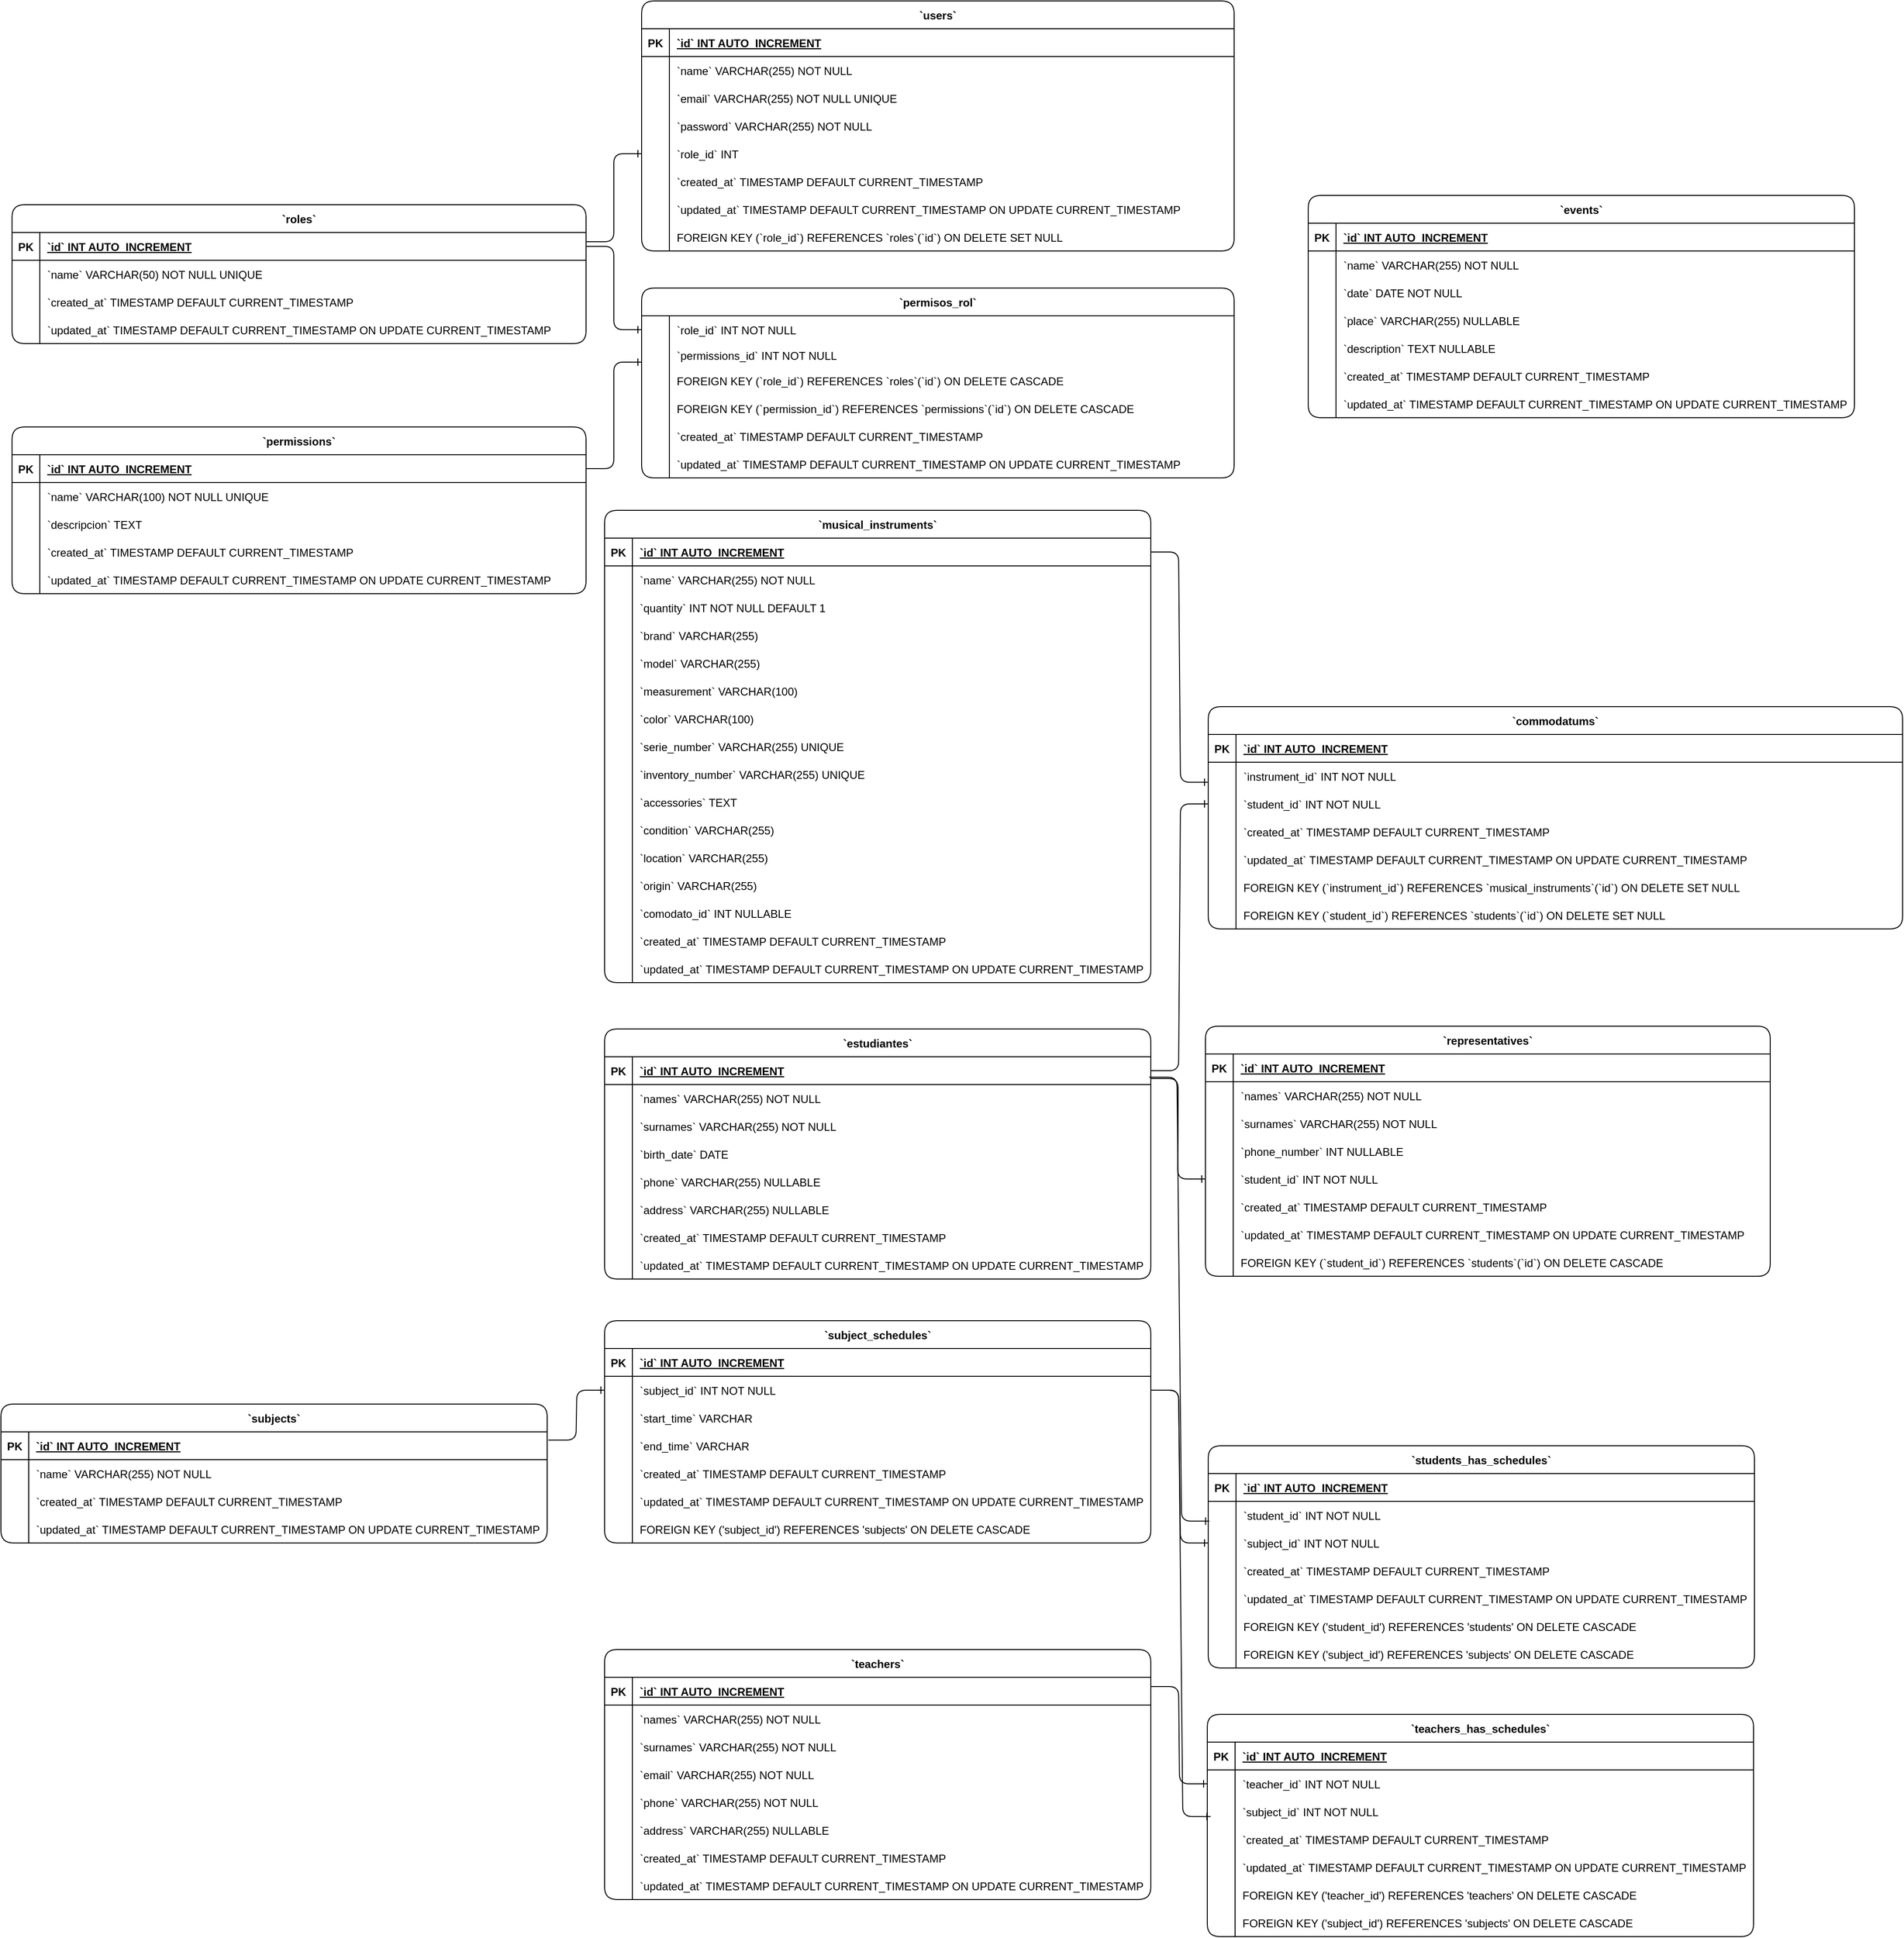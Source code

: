 <mxfile>
    <diagram name="Página-1" id="lpT9S6p0hIK6zuQ13v8L">
        <mxGraphModel dx="4044" dy="1378" grid="1" gridSize="10" guides="1" tooltips="1" connect="1" arrows="1" fold="1" page="1" pageScale="1" pageWidth="827" pageHeight="1169" background="none" math="0" shadow="0" adaptiveColors="auto">
            <root>
                <mxCell id="0"/>
                <mxCell id="1" parent="0"/>
                <mxCell id="L_0Hs5P2OzpkmQGF2HsV-1" value="`roles`" style="shape=table;startSize=30;container=1;collapsible=1;childLayout=tableLayout;fixedRows=1;rowLines=0;fontStyle=1;align=center;resizeLast=1;labelBackgroundColor=none;rounded=1;" parent="1" vertex="1">
                    <mxGeometry x="-1090" y="720" width="620" height="150" as="geometry"/>
                </mxCell>
                <mxCell id="L_0Hs5P2OzpkmQGF2HsV-2" value="" style="shape=tableRow;horizontal=0;startSize=0;swimlaneHead=0;swimlaneBody=0;fillColor=none;collapsible=0;dropTarget=0;points=[[0,0.5],[1,0.5]];portConstraint=eastwest;top=0;left=0;right=0;bottom=1;labelBackgroundColor=none;rounded=1;" parent="L_0Hs5P2OzpkmQGF2HsV-1" vertex="1">
                    <mxGeometry y="30" width="620" height="30" as="geometry"/>
                </mxCell>
                <mxCell id="L_0Hs5P2OzpkmQGF2HsV-3" value="PK" style="shape=partialRectangle;overflow=hidden;connectable=0;fillColor=none;top=0;left=0;bottom=0;right=0;fontStyle=1;labelBackgroundColor=none;rounded=1;" parent="L_0Hs5P2OzpkmQGF2HsV-2" vertex="1">
                    <mxGeometry width="30" height="30" as="geometry">
                        <mxRectangle width="30" height="30" as="alternateBounds"/>
                    </mxGeometry>
                </mxCell>
                <mxCell id="L_0Hs5P2OzpkmQGF2HsV-4" value="`id` INT AUTO_INCREMENT " style="shape=partialRectangle;overflow=hidden;connectable=0;fillColor=none;align=left;top=0;left=0;bottom=0;right=0;spacingLeft=6;fontStyle=5;labelBackgroundColor=none;rounded=1;" parent="L_0Hs5P2OzpkmQGF2HsV-2" vertex="1">
                    <mxGeometry x="30" width="590" height="30" as="geometry">
                        <mxRectangle width="590" height="30" as="alternateBounds"/>
                    </mxGeometry>
                </mxCell>
                <mxCell id="L_0Hs5P2OzpkmQGF2HsV-5" value="" style="shape=tableRow;horizontal=0;startSize=0;swimlaneHead=0;swimlaneBody=0;fillColor=none;collapsible=0;dropTarget=0;points=[[0,0.5],[1,0.5]];portConstraint=eastwest;top=0;left=0;right=0;bottom=0;labelBackgroundColor=none;rounded=1;" parent="L_0Hs5P2OzpkmQGF2HsV-1" vertex="1">
                    <mxGeometry y="60" width="620" height="30" as="geometry"/>
                </mxCell>
                <mxCell id="L_0Hs5P2OzpkmQGF2HsV-6" value="" style="shape=partialRectangle;overflow=hidden;connectable=0;fillColor=none;top=0;left=0;bottom=0;right=0;labelBackgroundColor=none;rounded=1;" parent="L_0Hs5P2OzpkmQGF2HsV-5" vertex="1">
                    <mxGeometry width="30" height="30" as="geometry">
                        <mxRectangle width="30" height="30" as="alternateBounds"/>
                    </mxGeometry>
                </mxCell>
                <mxCell id="L_0Hs5P2OzpkmQGF2HsV-7" value="`name` VARCHAR(50) NOT NULL UNIQUE" style="shape=partialRectangle;overflow=hidden;connectable=0;fillColor=none;align=left;top=0;left=0;bottom=0;right=0;spacingLeft=6;labelBackgroundColor=none;rounded=1;" parent="L_0Hs5P2OzpkmQGF2HsV-5" vertex="1">
                    <mxGeometry x="30" width="590" height="30" as="geometry">
                        <mxRectangle width="590" height="30" as="alternateBounds"/>
                    </mxGeometry>
                </mxCell>
                <mxCell id="L_0Hs5P2OzpkmQGF2HsV-8" value="" style="shape=tableRow;horizontal=0;startSize=0;swimlaneHead=0;swimlaneBody=0;fillColor=none;collapsible=0;dropTarget=0;points=[[0,0.5],[1,0.5]];portConstraint=eastwest;top=0;left=0;right=0;bottom=0;labelBackgroundColor=none;rounded=1;" parent="L_0Hs5P2OzpkmQGF2HsV-1" vertex="1">
                    <mxGeometry y="90" width="620" height="30" as="geometry"/>
                </mxCell>
                <mxCell id="L_0Hs5P2OzpkmQGF2HsV-9" value="" style="shape=partialRectangle;overflow=hidden;connectable=0;fillColor=none;top=0;left=0;bottom=0;right=0;labelBackgroundColor=none;rounded=1;" parent="L_0Hs5P2OzpkmQGF2HsV-8" vertex="1">
                    <mxGeometry width="30" height="30" as="geometry">
                        <mxRectangle width="30" height="30" as="alternateBounds"/>
                    </mxGeometry>
                </mxCell>
                <mxCell id="L_0Hs5P2OzpkmQGF2HsV-10" value="`created_at` TIMESTAMP DEFAULT CURRENT_TIMESTAMP" style="shape=partialRectangle;overflow=hidden;connectable=0;fillColor=none;align=left;top=0;left=0;bottom=0;right=0;spacingLeft=6;labelBackgroundColor=none;rounded=1;" parent="L_0Hs5P2OzpkmQGF2HsV-8" vertex="1">
                    <mxGeometry x="30" width="590" height="30" as="geometry">
                        <mxRectangle width="590" height="30" as="alternateBounds"/>
                    </mxGeometry>
                </mxCell>
                <mxCell id="L_0Hs5P2OzpkmQGF2HsV-11" value="" style="shape=tableRow;horizontal=0;startSize=0;swimlaneHead=0;swimlaneBody=0;fillColor=none;collapsible=0;dropTarget=0;points=[[0,0.5],[1,0.5]];portConstraint=eastwest;top=0;left=0;right=0;bottom=0;labelBackgroundColor=none;rounded=1;" parent="L_0Hs5P2OzpkmQGF2HsV-1" vertex="1">
                    <mxGeometry y="120" width="620" height="30" as="geometry"/>
                </mxCell>
                <mxCell id="L_0Hs5P2OzpkmQGF2HsV-12" value="" style="shape=partialRectangle;overflow=hidden;connectable=0;fillColor=none;top=0;left=0;bottom=0;right=0;labelBackgroundColor=none;rounded=1;" parent="L_0Hs5P2OzpkmQGF2HsV-11" vertex="1">
                    <mxGeometry width="30" height="30" as="geometry">
                        <mxRectangle width="30" height="30" as="alternateBounds"/>
                    </mxGeometry>
                </mxCell>
                <mxCell id="L_0Hs5P2OzpkmQGF2HsV-13" value="`updated_at` TIMESTAMP DEFAULT CURRENT_TIMESTAMP ON UPDATE CURRENT_TIMESTAMP" style="shape=partialRectangle;overflow=hidden;connectable=0;fillColor=none;align=left;top=0;left=0;bottom=0;right=0;spacingLeft=6;labelBackgroundColor=none;rounded=1;" parent="L_0Hs5P2OzpkmQGF2HsV-11" vertex="1">
                    <mxGeometry x="30" width="590" height="30" as="geometry">
                        <mxRectangle width="590" height="30" as="alternateBounds"/>
                    </mxGeometry>
                </mxCell>
                <mxCell id="L_0Hs5P2OzpkmQGF2HsV-14" value="`permissions`" style="shape=table;startSize=30;container=1;collapsible=1;childLayout=tableLayout;fixedRows=1;rowLines=0;fontStyle=1;align=center;resizeLast=1;labelBackgroundColor=none;rounded=1;" parent="1" vertex="1">
                    <mxGeometry x="-1090" y="960" width="620" height="180" as="geometry"/>
                </mxCell>
                <mxCell id="L_0Hs5P2OzpkmQGF2HsV-15" value="" style="shape=tableRow;horizontal=0;startSize=0;swimlaneHead=0;swimlaneBody=0;fillColor=none;collapsible=0;dropTarget=0;points=[[0,0.5],[1,0.5]];portConstraint=eastwest;top=0;left=0;right=0;bottom=1;labelBackgroundColor=none;rounded=1;" parent="L_0Hs5P2OzpkmQGF2HsV-14" vertex="1">
                    <mxGeometry y="30" width="620" height="30" as="geometry"/>
                </mxCell>
                <mxCell id="L_0Hs5P2OzpkmQGF2HsV-16" value="PK" style="shape=partialRectangle;overflow=hidden;connectable=0;fillColor=none;top=0;left=0;bottom=0;right=0;fontStyle=1;labelBackgroundColor=none;rounded=1;" parent="L_0Hs5P2OzpkmQGF2HsV-15" vertex="1">
                    <mxGeometry width="30" height="30" as="geometry">
                        <mxRectangle width="30" height="30" as="alternateBounds"/>
                    </mxGeometry>
                </mxCell>
                <mxCell id="L_0Hs5P2OzpkmQGF2HsV-17" value="`id` INT AUTO_INCREMENT " style="shape=partialRectangle;overflow=hidden;connectable=0;fillColor=none;align=left;top=0;left=0;bottom=0;right=0;spacingLeft=6;fontStyle=5;labelBackgroundColor=none;rounded=1;" parent="L_0Hs5P2OzpkmQGF2HsV-15" vertex="1">
                    <mxGeometry x="30" width="590" height="30" as="geometry">
                        <mxRectangle width="590" height="30" as="alternateBounds"/>
                    </mxGeometry>
                </mxCell>
                <mxCell id="L_0Hs5P2OzpkmQGF2HsV-18" value="" style="shape=tableRow;horizontal=0;startSize=0;swimlaneHead=0;swimlaneBody=0;fillColor=none;collapsible=0;dropTarget=0;points=[[0,0.5],[1,0.5]];portConstraint=eastwest;top=0;left=0;right=0;bottom=0;labelBackgroundColor=none;rounded=1;" parent="L_0Hs5P2OzpkmQGF2HsV-14" vertex="1">
                    <mxGeometry y="60" width="620" height="30" as="geometry"/>
                </mxCell>
                <mxCell id="L_0Hs5P2OzpkmQGF2HsV-19" value="" style="shape=partialRectangle;overflow=hidden;connectable=0;fillColor=none;top=0;left=0;bottom=0;right=0;labelBackgroundColor=none;rounded=1;" parent="L_0Hs5P2OzpkmQGF2HsV-18" vertex="1">
                    <mxGeometry width="30" height="30" as="geometry">
                        <mxRectangle width="30" height="30" as="alternateBounds"/>
                    </mxGeometry>
                </mxCell>
                <mxCell id="L_0Hs5P2OzpkmQGF2HsV-20" value="`name` VARCHAR(100) NOT NULL UNIQUE" style="shape=partialRectangle;overflow=hidden;connectable=0;fillColor=none;align=left;top=0;left=0;bottom=0;right=0;spacingLeft=6;labelBackgroundColor=none;rounded=1;" parent="L_0Hs5P2OzpkmQGF2HsV-18" vertex="1">
                    <mxGeometry x="30" width="590" height="30" as="geometry">
                        <mxRectangle width="590" height="30" as="alternateBounds"/>
                    </mxGeometry>
                </mxCell>
                <mxCell id="L_0Hs5P2OzpkmQGF2HsV-21" value="" style="shape=tableRow;horizontal=0;startSize=0;swimlaneHead=0;swimlaneBody=0;fillColor=none;collapsible=0;dropTarget=0;points=[[0,0.5],[1,0.5]];portConstraint=eastwest;top=0;left=0;right=0;bottom=0;labelBackgroundColor=none;rounded=1;" parent="L_0Hs5P2OzpkmQGF2HsV-14" vertex="1">
                    <mxGeometry y="90" width="620" height="30" as="geometry"/>
                </mxCell>
                <mxCell id="L_0Hs5P2OzpkmQGF2HsV-22" value="" style="shape=partialRectangle;overflow=hidden;connectable=0;fillColor=none;top=0;left=0;bottom=0;right=0;labelBackgroundColor=none;rounded=1;" parent="L_0Hs5P2OzpkmQGF2HsV-21" vertex="1">
                    <mxGeometry width="30" height="30" as="geometry">
                        <mxRectangle width="30" height="30" as="alternateBounds"/>
                    </mxGeometry>
                </mxCell>
                <mxCell id="L_0Hs5P2OzpkmQGF2HsV-23" value="`descripcion` TEXT" style="shape=partialRectangle;overflow=hidden;connectable=0;fillColor=none;align=left;top=0;left=0;bottom=0;right=0;spacingLeft=6;labelBackgroundColor=none;rounded=1;" parent="L_0Hs5P2OzpkmQGF2HsV-21" vertex="1">
                    <mxGeometry x="30" width="590" height="30" as="geometry">
                        <mxRectangle width="590" height="30" as="alternateBounds"/>
                    </mxGeometry>
                </mxCell>
                <mxCell id="L_0Hs5P2OzpkmQGF2HsV-24" value="" style="shape=tableRow;horizontal=0;startSize=0;swimlaneHead=0;swimlaneBody=0;fillColor=none;collapsible=0;dropTarget=0;points=[[0,0.5],[1,0.5]];portConstraint=eastwest;top=0;left=0;right=0;bottom=0;labelBackgroundColor=none;rounded=1;" parent="L_0Hs5P2OzpkmQGF2HsV-14" vertex="1">
                    <mxGeometry y="120" width="620" height="30" as="geometry"/>
                </mxCell>
                <mxCell id="L_0Hs5P2OzpkmQGF2HsV-25" value="" style="shape=partialRectangle;overflow=hidden;connectable=0;fillColor=none;top=0;left=0;bottom=0;right=0;labelBackgroundColor=none;rounded=1;" parent="L_0Hs5P2OzpkmQGF2HsV-24" vertex="1">
                    <mxGeometry width="30" height="30" as="geometry">
                        <mxRectangle width="30" height="30" as="alternateBounds"/>
                    </mxGeometry>
                </mxCell>
                <mxCell id="L_0Hs5P2OzpkmQGF2HsV-26" value="`created_at` TIMESTAMP DEFAULT CURRENT_TIMESTAMP" style="shape=partialRectangle;overflow=hidden;connectable=0;fillColor=none;align=left;top=0;left=0;bottom=0;right=0;spacingLeft=6;labelBackgroundColor=none;rounded=1;" parent="L_0Hs5P2OzpkmQGF2HsV-24" vertex="1">
                    <mxGeometry x="30" width="590" height="30" as="geometry">
                        <mxRectangle width="590" height="30" as="alternateBounds"/>
                    </mxGeometry>
                </mxCell>
                <mxCell id="L_0Hs5P2OzpkmQGF2HsV-27" value="" style="shape=tableRow;horizontal=0;startSize=0;swimlaneHead=0;swimlaneBody=0;fillColor=none;collapsible=0;dropTarget=0;points=[[0,0.5],[1,0.5]];portConstraint=eastwest;top=0;left=0;right=0;bottom=0;labelBackgroundColor=none;rounded=1;" parent="L_0Hs5P2OzpkmQGF2HsV-14" vertex="1">
                    <mxGeometry y="150" width="620" height="30" as="geometry"/>
                </mxCell>
                <mxCell id="L_0Hs5P2OzpkmQGF2HsV-28" value="" style="shape=partialRectangle;overflow=hidden;connectable=0;fillColor=none;top=0;left=0;bottom=0;right=0;labelBackgroundColor=none;rounded=1;" parent="L_0Hs5P2OzpkmQGF2HsV-27" vertex="1">
                    <mxGeometry width="30" height="30" as="geometry">
                        <mxRectangle width="30" height="30" as="alternateBounds"/>
                    </mxGeometry>
                </mxCell>
                <mxCell id="L_0Hs5P2OzpkmQGF2HsV-29" value="`updated_at` TIMESTAMP DEFAULT CURRENT_TIMESTAMP ON UPDATE CURRENT_TIMESTAMP" style="shape=partialRectangle;overflow=hidden;connectable=0;fillColor=none;align=left;top=0;left=0;bottom=0;right=0;spacingLeft=6;labelBackgroundColor=none;rounded=1;" parent="L_0Hs5P2OzpkmQGF2HsV-27" vertex="1">
                    <mxGeometry x="30" width="590" height="30" as="geometry">
                        <mxRectangle width="590" height="30" as="alternateBounds"/>
                    </mxGeometry>
                </mxCell>
                <mxCell id="L_0Hs5P2OzpkmQGF2HsV-30" value="`permisos_rol`" style="shape=table;startSize=30;container=1;collapsible=1;childLayout=tableLayout;fixedRows=1;rowLines=0;fontStyle=1;align=center;resizeLast=1;labelBackgroundColor=none;rounded=1;" parent="1" vertex="1">
                    <mxGeometry x="-410" y="810" width="640" height="205" as="geometry"/>
                </mxCell>
                <mxCell id="L_0Hs5P2OzpkmQGF2HsV-31" value="" style="shape=tableRow;horizontal=0;startSize=0;swimlaneHead=0;swimlaneBody=0;fillColor=none;collapsible=0;dropTarget=0;points=[[0,0.5],[1,0.5]];portConstraint=eastwest;top=0;left=0;right=0;bottom=0;labelBackgroundColor=none;rounded=1;" parent="L_0Hs5P2OzpkmQGF2HsV-30" vertex="1">
                    <mxGeometry y="30" width="640" height="30" as="geometry"/>
                </mxCell>
                <mxCell id="L_0Hs5P2OzpkmQGF2HsV-32" value="" style="shape=partialRectangle;overflow=hidden;connectable=0;fillColor=none;top=0;left=0;bottom=0;right=0;labelBackgroundColor=none;rounded=1;" parent="L_0Hs5P2OzpkmQGF2HsV-31" vertex="1">
                    <mxGeometry width="30" height="30" as="geometry">
                        <mxRectangle width="30" height="30" as="alternateBounds"/>
                    </mxGeometry>
                </mxCell>
                <mxCell id="L_0Hs5P2OzpkmQGF2HsV-33" value="`role_id` INT NOT NULL" style="shape=partialRectangle;overflow=hidden;connectable=0;fillColor=none;align=left;top=0;left=0;bottom=0;right=0;spacingLeft=6;labelBackgroundColor=none;rounded=1;" parent="L_0Hs5P2OzpkmQGF2HsV-31" vertex="1">
                    <mxGeometry x="30" width="610" height="30" as="geometry">
                        <mxRectangle width="610" height="30" as="alternateBounds"/>
                    </mxGeometry>
                </mxCell>
                <mxCell id="L_0Hs5P2OzpkmQGF2HsV-34" value="" style="shape=tableRow;horizontal=0;startSize=0;swimlaneHead=0;swimlaneBody=0;fillColor=none;collapsible=0;dropTarget=0;points=[[0,0.5],[1,0.5]];portConstraint=eastwest;top=0;left=0;right=0;bottom=0;labelBackgroundColor=none;rounded=1;" parent="L_0Hs5P2OzpkmQGF2HsV-30" vertex="1">
                    <mxGeometry y="60" width="640" height="25" as="geometry"/>
                </mxCell>
                <mxCell id="L_0Hs5P2OzpkmQGF2HsV-35" value="" style="shape=partialRectangle;overflow=hidden;connectable=0;fillColor=none;top=0;left=0;bottom=0;right=0;labelBackgroundColor=none;rounded=1;" parent="L_0Hs5P2OzpkmQGF2HsV-34" vertex="1">
                    <mxGeometry width="30" height="25" as="geometry">
                        <mxRectangle width="30" height="25" as="alternateBounds"/>
                    </mxGeometry>
                </mxCell>
                <mxCell id="L_0Hs5P2OzpkmQGF2HsV-36" value="`permissions_id` INT NOT NULL" style="shape=partialRectangle;overflow=hidden;connectable=0;fillColor=none;align=left;top=0;left=0;bottom=0;right=0;spacingLeft=6;labelBackgroundColor=none;rounded=1;" parent="L_0Hs5P2OzpkmQGF2HsV-34" vertex="1">
                    <mxGeometry x="30" width="610" height="25" as="geometry">
                        <mxRectangle width="610" height="25" as="alternateBounds"/>
                    </mxGeometry>
                </mxCell>
                <mxCell id="L_0Hs5P2OzpkmQGF2HsV-37" value="" style="shape=tableRow;horizontal=0;startSize=0;swimlaneHead=0;swimlaneBody=0;fillColor=none;collapsible=0;dropTarget=0;points=[[0,0.5],[1,0.5]];portConstraint=eastwest;top=0;left=0;right=0;bottom=0;labelBackgroundColor=none;rounded=1;" parent="L_0Hs5P2OzpkmQGF2HsV-30" vertex="1">
                    <mxGeometry y="85" width="640" height="30" as="geometry"/>
                </mxCell>
                <mxCell id="L_0Hs5P2OzpkmQGF2HsV-38" value="" style="shape=partialRectangle;overflow=hidden;connectable=0;fillColor=none;top=0;left=0;bottom=0;right=0;labelBackgroundColor=none;rounded=1;" parent="L_0Hs5P2OzpkmQGF2HsV-37" vertex="1">
                    <mxGeometry width="30" height="30" as="geometry">
                        <mxRectangle width="30" height="30" as="alternateBounds"/>
                    </mxGeometry>
                </mxCell>
                <mxCell id="L_0Hs5P2OzpkmQGF2HsV-39" value="FOREIGN KEY (`role_id`) REFERENCES `roles`(`id`) ON DELETE CASCADE" style="shape=partialRectangle;overflow=hidden;connectable=0;fillColor=none;align=left;top=0;left=0;bottom=0;right=0;spacingLeft=6;labelBackgroundColor=none;rounded=1;" parent="L_0Hs5P2OzpkmQGF2HsV-37" vertex="1">
                    <mxGeometry x="30" width="610" height="30" as="geometry">
                        <mxRectangle width="610" height="30" as="alternateBounds"/>
                    </mxGeometry>
                </mxCell>
                <mxCell id="L_0Hs5P2OzpkmQGF2HsV-40" value="" style="shape=tableRow;horizontal=0;startSize=0;swimlaneHead=0;swimlaneBody=0;fillColor=none;collapsible=0;dropTarget=0;points=[[0,0.5],[1,0.5]];portConstraint=eastwest;top=0;left=0;right=0;bottom=0;labelBackgroundColor=none;rounded=1;" parent="L_0Hs5P2OzpkmQGF2HsV-30" vertex="1">
                    <mxGeometry y="115" width="640" height="30" as="geometry"/>
                </mxCell>
                <mxCell id="L_0Hs5P2OzpkmQGF2HsV-41" value="" style="shape=partialRectangle;overflow=hidden;connectable=0;fillColor=none;top=0;left=0;bottom=0;right=0;labelBackgroundColor=none;rounded=1;" parent="L_0Hs5P2OzpkmQGF2HsV-40" vertex="1">
                    <mxGeometry width="30" height="30" as="geometry">
                        <mxRectangle width="30" height="30" as="alternateBounds"/>
                    </mxGeometry>
                </mxCell>
                <mxCell id="L_0Hs5P2OzpkmQGF2HsV-42" value="FOREIGN KEY (`permission_id`) REFERENCES `permissions`(`id`) ON DELETE CASCADE" style="shape=partialRectangle;overflow=hidden;connectable=0;fillColor=none;align=left;top=0;left=0;bottom=0;right=0;spacingLeft=6;labelBackgroundColor=none;rounded=1;" parent="L_0Hs5P2OzpkmQGF2HsV-40" vertex="1">
                    <mxGeometry x="30" width="610" height="30" as="geometry">
                        <mxRectangle width="610" height="30" as="alternateBounds"/>
                    </mxGeometry>
                </mxCell>
                <mxCell id="L_0Hs5P2OzpkmQGF2HsV-43" value="" style="shape=tableRow;horizontal=0;startSize=0;swimlaneHead=0;swimlaneBody=0;fillColor=none;collapsible=0;dropTarget=0;points=[[0,0.5],[1,0.5]];portConstraint=eastwest;top=0;left=0;right=0;bottom=0;labelBackgroundColor=none;rounded=1;" parent="L_0Hs5P2OzpkmQGF2HsV-30" vertex="1">
                    <mxGeometry y="145" width="640" height="30" as="geometry"/>
                </mxCell>
                <mxCell id="L_0Hs5P2OzpkmQGF2HsV-44" value="" style="shape=partialRectangle;overflow=hidden;connectable=0;fillColor=none;top=0;left=0;bottom=0;right=0;labelBackgroundColor=none;rounded=1;" parent="L_0Hs5P2OzpkmQGF2HsV-43" vertex="1">
                    <mxGeometry width="30" height="30" as="geometry">
                        <mxRectangle width="30" height="30" as="alternateBounds"/>
                    </mxGeometry>
                </mxCell>
                <mxCell id="L_0Hs5P2OzpkmQGF2HsV-45" value="`created_at` TIMESTAMP DEFAULT CURRENT_TIMESTAMP" style="shape=partialRectangle;overflow=hidden;connectable=0;fillColor=none;align=left;top=0;left=0;bottom=0;right=0;spacingLeft=6;labelBackgroundColor=none;rounded=1;" parent="L_0Hs5P2OzpkmQGF2HsV-43" vertex="1">
                    <mxGeometry x="30" width="610" height="30" as="geometry">
                        <mxRectangle width="610" height="30" as="alternateBounds"/>
                    </mxGeometry>
                </mxCell>
                <mxCell id="L_0Hs5P2OzpkmQGF2HsV-46" value="" style="shape=tableRow;horizontal=0;startSize=0;swimlaneHead=0;swimlaneBody=0;fillColor=none;collapsible=0;dropTarget=0;points=[[0,0.5],[1,0.5]];portConstraint=eastwest;top=0;left=0;right=0;bottom=0;labelBackgroundColor=none;rounded=1;" parent="L_0Hs5P2OzpkmQGF2HsV-30" vertex="1">
                    <mxGeometry y="175" width="640" height="30" as="geometry"/>
                </mxCell>
                <mxCell id="L_0Hs5P2OzpkmQGF2HsV-47" value="" style="shape=partialRectangle;overflow=hidden;connectable=0;fillColor=none;top=0;left=0;bottom=0;right=0;labelBackgroundColor=none;rounded=1;" parent="L_0Hs5P2OzpkmQGF2HsV-46" vertex="1">
                    <mxGeometry width="30" height="30" as="geometry">
                        <mxRectangle width="30" height="30" as="alternateBounds"/>
                    </mxGeometry>
                </mxCell>
                <mxCell id="L_0Hs5P2OzpkmQGF2HsV-48" value="`updated_at` TIMESTAMP DEFAULT CURRENT_TIMESTAMP ON UPDATE CURRENT_TIMESTAMP" style="shape=partialRectangle;overflow=hidden;connectable=0;fillColor=none;align=left;top=0;left=0;bottom=0;right=0;spacingLeft=6;labelBackgroundColor=none;rounded=1;" parent="L_0Hs5P2OzpkmQGF2HsV-46" vertex="1">
                    <mxGeometry x="30" width="610" height="30" as="geometry">
                        <mxRectangle width="610" height="30" as="alternateBounds"/>
                    </mxGeometry>
                </mxCell>
                <mxCell id="L_0Hs5P2OzpkmQGF2HsV-49" value="`users`" style="shape=table;startSize=30;container=1;collapsible=1;childLayout=tableLayout;fixedRows=1;rowLines=0;fontStyle=1;align=center;resizeLast=1;labelBackgroundColor=none;rounded=1;" parent="1" vertex="1">
                    <mxGeometry x="-410" y="500" width="640" height="270" as="geometry"/>
                </mxCell>
                <mxCell id="L_0Hs5P2OzpkmQGF2HsV-50" value="" style="shape=tableRow;horizontal=0;startSize=0;swimlaneHead=0;swimlaneBody=0;fillColor=none;collapsible=0;dropTarget=0;points=[[0,0.5],[1,0.5]];portConstraint=eastwest;top=0;left=0;right=0;bottom=1;labelBackgroundColor=none;rounded=1;" parent="L_0Hs5P2OzpkmQGF2HsV-49" vertex="1">
                    <mxGeometry y="30" width="640" height="30" as="geometry"/>
                </mxCell>
                <mxCell id="L_0Hs5P2OzpkmQGF2HsV-51" value="PK" style="shape=partialRectangle;overflow=hidden;connectable=0;fillColor=none;top=0;left=0;bottom=0;right=0;fontStyle=1;labelBackgroundColor=none;rounded=1;" parent="L_0Hs5P2OzpkmQGF2HsV-50" vertex="1">
                    <mxGeometry width="30" height="30" as="geometry">
                        <mxRectangle width="30" height="30" as="alternateBounds"/>
                    </mxGeometry>
                </mxCell>
                <mxCell id="L_0Hs5P2OzpkmQGF2HsV-52" value="`id` INT AUTO_INCREMENT " style="shape=partialRectangle;overflow=hidden;connectable=0;fillColor=none;align=left;top=0;left=0;bottom=0;right=0;spacingLeft=6;fontStyle=5;labelBackgroundColor=none;rounded=1;" parent="L_0Hs5P2OzpkmQGF2HsV-50" vertex="1">
                    <mxGeometry x="30" width="610" height="30" as="geometry">
                        <mxRectangle width="610" height="30" as="alternateBounds"/>
                    </mxGeometry>
                </mxCell>
                <mxCell id="L_0Hs5P2OzpkmQGF2HsV-53" value="" style="shape=tableRow;horizontal=0;startSize=0;swimlaneHead=0;swimlaneBody=0;fillColor=none;collapsible=0;dropTarget=0;points=[[0,0.5],[1,0.5]];portConstraint=eastwest;top=0;left=0;right=0;bottom=0;labelBackgroundColor=none;rounded=1;" parent="L_0Hs5P2OzpkmQGF2HsV-49" vertex="1">
                    <mxGeometry y="60" width="640" height="30" as="geometry"/>
                </mxCell>
                <mxCell id="L_0Hs5P2OzpkmQGF2HsV-54" value="" style="shape=partialRectangle;overflow=hidden;connectable=0;fillColor=none;top=0;left=0;bottom=0;right=0;labelBackgroundColor=none;rounded=1;" parent="L_0Hs5P2OzpkmQGF2HsV-53" vertex="1">
                    <mxGeometry width="30" height="30" as="geometry">
                        <mxRectangle width="30" height="30" as="alternateBounds"/>
                    </mxGeometry>
                </mxCell>
                <mxCell id="L_0Hs5P2OzpkmQGF2HsV-55" value="`name` VARCHAR(255) NOT NULL" style="shape=partialRectangle;overflow=hidden;connectable=0;fillColor=none;align=left;top=0;left=0;bottom=0;right=0;spacingLeft=6;labelBackgroundColor=none;rounded=1;" parent="L_0Hs5P2OzpkmQGF2HsV-53" vertex="1">
                    <mxGeometry x="30" width="610" height="30" as="geometry">
                        <mxRectangle width="610" height="30" as="alternateBounds"/>
                    </mxGeometry>
                </mxCell>
                <mxCell id="L_0Hs5P2OzpkmQGF2HsV-56" value="" style="shape=tableRow;horizontal=0;startSize=0;swimlaneHead=0;swimlaneBody=0;fillColor=none;collapsible=0;dropTarget=0;points=[[0,0.5],[1,0.5]];portConstraint=eastwest;top=0;left=0;right=0;bottom=0;labelBackgroundColor=none;rounded=1;" parent="L_0Hs5P2OzpkmQGF2HsV-49" vertex="1">
                    <mxGeometry y="90" width="640" height="30" as="geometry"/>
                </mxCell>
                <mxCell id="L_0Hs5P2OzpkmQGF2HsV-57" value="" style="shape=partialRectangle;overflow=hidden;connectable=0;fillColor=none;top=0;left=0;bottom=0;right=0;labelBackgroundColor=none;rounded=1;" parent="L_0Hs5P2OzpkmQGF2HsV-56" vertex="1">
                    <mxGeometry width="30" height="30" as="geometry">
                        <mxRectangle width="30" height="30" as="alternateBounds"/>
                    </mxGeometry>
                </mxCell>
                <mxCell id="L_0Hs5P2OzpkmQGF2HsV-58" value="`email` VARCHAR(255) NOT NULL UNIQUE" style="shape=partialRectangle;overflow=hidden;connectable=0;fillColor=none;align=left;top=0;left=0;bottom=0;right=0;spacingLeft=6;labelBackgroundColor=none;rounded=1;" parent="L_0Hs5P2OzpkmQGF2HsV-56" vertex="1">
                    <mxGeometry x="30" width="610" height="30" as="geometry">
                        <mxRectangle width="610" height="30" as="alternateBounds"/>
                    </mxGeometry>
                </mxCell>
                <mxCell id="L_0Hs5P2OzpkmQGF2HsV-59" value="" style="shape=tableRow;horizontal=0;startSize=0;swimlaneHead=0;swimlaneBody=0;fillColor=none;collapsible=0;dropTarget=0;points=[[0,0.5],[1,0.5]];portConstraint=eastwest;top=0;left=0;right=0;bottom=0;labelBackgroundColor=none;rounded=1;" parent="L_0Hs5P2OzpkmQGF2HsV-49" vertex="1">
                    <mxGeometry y="120" width="640" height="30" as="geometry"/>
                </mxCell>
                <mxCell id="L_0Hs5P2OzpkmQGF2HsV-60" value="" style="shape=partialRectangle;overflow=hidden;connectable=0;fillColor=none;top=0;left=0;bottom=0;right=0;labelBackgroundColor=none;rounded=1;" parent="L_0Hs5P2OzpkmQGF2HsV-59" vertex="1">
                    <mxGeometry width="30" height="30" as="geometry">
                        <mxRectangle width="30" height="30" as="alternateBounds"/>
                    </mxGeometry>
                </mxCell>
                <mxCell id="L_0Hs5P2OzpkmQGF2HsV-61" value="`password` VARCHAR(255) NOT NULL" style="shape=partialRectangle;overflow=hidden;connectable=0;fillColor=none;align=left;top=0;left=0;bottom=0;right=0;spacingLeft=6;labelBackgroundColor=none;rounded=1;" parent="L_0Hs5P2OzpkmQGF2HsV-59" vertex="1">
                    <mxGeometry x="30" width="610" height="30" as="geometry">
                        <mxRectangle width="610" height="30" as="alternateBounds"/>
                    </mxGeometry>
                </mxCell>
                <mxCell id="L_0Hs5P2OzpkmQGF2HsV-62" value="" style="shape=tableRow;horizontal=0;startSize=0;swimlaneHead=0;swimlaneBody=0;fillColor=none;collapsible=0;dropTarget=0;points=[[0,0.5],[1,0.5]];portConstraint=eastwest;top=0;left=0;right=0;bottom=0;labelBackgroundColor=none;rounded=1;" parent="L_0Hs5P2OzpkmQGF2HsV-49" vertex="1">
                    <mxGeometry y="150" width="640" height="30" as="geometry"/>
                </mxCell>
                <mxCell id="L_0Hs5P2OzpkmQGF2HsV-63" value="" style="shape=partialRectangle;overflow=hidden;connectable=0;fillColor=none;top=0;left=0;bottom=0;right=0;labelBackgroundColor=none;rounded=1;" parent="L_0Hs5P2OzpkmQGF2HsV-62" vertex="1">
                    <mxGeometry width="30" height="30" as="geometry">
                        <mxRectangle width="30" height="30" as="alternateBounds"/>
                    </mxGeometry>
                </mxCell>
                <mxCell id="L_0Hs5P2OzpkmQGF2HsV-64" value="`role_id` INT" style="shape=partialRectangle;overflow=hidden;connectable=0;fillColor=none;align=left;top=0;left=0;bottom=0;right=0;spacingLeft=6;labelBackgroundColor=none;rounded=1;" parent="L_0Hs5P2OzpkmQGF2HsV-62" vertex="1">
                    <mxGeometry x="30" width="610" height="30" as="geometry">
                        <mxRectangle width="610" height="30" as="alternateBounds"/>
                    </mxGeometry>
                </mxCell>
                <mxCell id="L_0Hs5P2OzpkmQGF2HsV-65" value="" style="shape=tableRow;horizontal=0;startSize=0;swimlaneHead=0;swimlaneBody=0;fillColor=none;collapsible=0;dropTarget=0;points=[[0,0.5],[1,0.5]];portConstraint=eastwest;top=0;left=0;right=0;bottom=0;labelBackgroundColor=none;rounded=1;" parent="L_0Hs5P2OzpkmQGF2HsV-49" vertex="1">
                    <mxGeometry y="180" width="640" height="30" as="geometry"/>
                </mxCell>
                <mxCell id="L_0Hs5P2OzpkmQGF2HsV-66" value="" style="shape=partialRectangle;overflow=hidden;connectable=0;fillColor=none;top=0;left=0;bottom=0;right=0;labelBackgroundColor=none;rounded=1;" parent="L_0Hs5P2OzpkmQGF2HsV-65" vertex="1">
                    <mxGeometry width="30" height="30" as="geometry">
                        <mxRectangle width="30" height="30" as="alternateBounds"/>
                    </mxGeometry>
                </mxCell>
                <mxCell id="L_0Hs5P2OzpkmQGF2HsV-67" value="`created_at` TIMESTAMP DEFAULT CURRENT_TIMESTAMP" style="shape=partialRectangle;overflow=hidden;connectable=0;fillColor=none;align=left;top=0;left=0;bottom=0;right=0;spacingLeft=6;labelBackgroundColor=none;rounded=1;" parent="L_0Hs5P2OzpkmQGF2HsV-65" vertex="1">
                    <mxGeometry x="30" width="610" height="30" as="geometry">
                        <mxRectangle width="610" height="30" as="alternateBounds"/>
                    </mxGeometry>
                </mxCell>
                <mxCell id="L_0Hs5P2OzpkmQGF2HsV-68" value="" style="shape=tableRow;horizontal=0;startSize=0;swimlaneHead=0;swimlaneBody=0;fillColor=none;collapsible=0;dropTarget=0;points=[[0,0.5],[1,0.5]];portConstraint=eastwest;top=0;left=0;right=0;bottom=0;labelBackgroundColor=none;rounded=1;" parent="L_0Hs5P2OzpkmQGF2HsV-49" vertex="1">
                    <mxGeometry y="210" width="640" height="30" as="geometry"/>
                </mxCell>
                <mxCell id="L_0Hs5P2OzpkmQGF2HsV-69" value="" style="shape=partialRectangle;overflow=hidden;connectable=0;fillColor=none;top=0;left=0;bottom=0;right=0;labelBackgroundColor=none;rounded=1;" parent="L_0Hs5P2OzpkmQGF2HsV-68" vertex="1">
                    <mxGeometry width="30" height="30" as="geometry">
                        <mxRectangle width="30" height="30" as="alternateBounds"/>
                    </mxGeometry>
                </mxCell>
                <mxCell id="L_0Hs5P2OzpkmQGF2HsV-70" value="`updated_at` TIMESTAMP DEFAULT CURRENT_TIMESTAMP ON UPDATE CURRENT_TIMESTAMP" style="shape=partialRectangle;overflow=hidden;connectable=0;fillColor=none;align=left;top=0;left=0;bottom=0;right=0;spacingLeft=6;labelBackgroundColor=none;rounded=1;" parent="L_0Hs5P2OzpkmQGF2HsV-68" vertex="1">
                    <mxGeometry x="30" width="610" height="30" as="geometry">
                        <mxRectangle width="610" height="30" as="alternateBounds"/>
                    </mxGeometry>
                </mxCell>
                <mxCell id="L_0Hs5P2OzpkmQGF2HsV-71" value="" style="shape=tableRow;horizontal=0;startSize=0;swimlaneHead=0;swimlaneBody=0;fillColor=none;collapsible=0;dropTarget=0;points=[[0,0.5],[1,0.5]];portConstraint=eastwest;top=0;left=0;right=0;bottom=0;labelBackgroundColor=none;rounded=1;" parent="L_0Hs5P2OzpkmQGF2HsV-49" vertex="1">
                    <mxGeometry y="240" width="640" height="30" as="geometry"/>
                </mxCell>
                <mxCell id="L_0Hs5P2OzpkmQGF2HsV-72" value="" style="shape=partialRectangle;overflow=hidden;connectable=0;fillColor=none;top=0;left=0;bottom=0;right=0;labelBackgroundColor=none;rounded=1;" parent="L_0Hs5P2OzpkmQGF2HsV-71" vertex="1">
                    <mxGeometry width="30" height="30" as="geometry">
                        <mxRectangle width="30" height="30" as="alternateBounds"/>
                    </mxGeometry>
                </mxCell>
                <mxCell id="L_0Hs5P2OzpkmQGF2HsV-73" value="FOREIGN KEY (`role_id`) REFERENCES `roles`(`id`) ON DELETE SET NULL" style="shape=partialRectangle;overflow=hidden;connectable=0;fillColor=none;align=left;top=0;left=0;bottom=0;right=0;spacingLeft=6;labelBackgroundColor=none;rounded=1;" parent="L_0Hs5P2OzpkmQGF2HsV-71" vertex="1">
                    <mxGeometry x="30" width="610" height="30" as="geometry">
                        <mxRectangle width="610" height="30" as="alternateBounds"/>
                    </mxGeometry>
                </mxCell>
                <mxCell id="L_0Hs5P2OzpkmQGF2HsV-74" value="`musical_instruments`" style="shape=table;startSize=30;container=1;collapsible=1;childLayout=tableLayout;fixedRows=1;rowLines=0;fontStyle=1;align=center;resizeLast=1;labelBackgroundColor=none;rounded=1;" parent="1" vertex="1">
                    <mxGeometry x="-450" y="1050" width="590" height="510" as="geometry"/>
                </mxCell>
                <mxCell id="L_0Hs5P2OzpkmQGF2HsV-75" value="" style="shape=tableRow;horizontal=0;startSize=0;swimlaneHead=0;swimlaneBody=0;fillColor=none;collapsible=0;dropTarget=0;points=[[0,0.5],[1,0.5]];portConstraint=eastwest;top=0;left=0;right=0;bottom=1;labelBackgroundColor=none;rounded=1;" parent="L_0Hs5P2OzpkmQGF2HsV-74" vertex="1">
                    <mxGeometry y="30" width="590" height="30" as="geometry"/>
                </mxCell>
                <mxCell id="L_0Hs5P2OzpkmQGF2HsV-76" value="PK" style="shape=partialRectangle;overflow=hidden;connectable=0;fillColor=none;top=0;left=0;bottom=0;right=0;fontStyle=1;labelBackgroundColor=none;rounded=1;" parent="L_0Hs5P2OzpkmQGF2HsV-75" vertex="1">
                    <mxGeometry width="30" height="30" as="geometry">
                        <mxRectangle width="30" height="30" as="alternateBounds"/>
                    </mxGeometry>
                </mxCell>
                <mxCell id="L_0Hs5P2OzpkmQGF2HsV-77" value="`id` INT AUTO_INCREMENT " style="shape=partialRectangle;overflow=hidden;connectable=0;fillColor=none;align=left;top=0;left=0;bottom=0;right=0;spacingLeft=6;fontStyle=5;labelBackgroundColor=none;rounded=1;" parent="L_0Hs5P2OzpkmQGF2HsV-75" vertex="1">
                    <mxGeometry x="30" width="560" height="30" as="geometry">
                        <mxRectangle width="560" height="30" as="alternateBounds"/>
                    </mxGeometry>
                </mxCell>
                <mxCell id="L_0Hs5P2OzpkmQGF2HsV-78" value="" style="shape=tableRow;horizontal=0;startSize=0;swimlaneHead=0;swimlaneBody=0;fillColor=none;collapsible=0;dropTarget=0;points=[[0,0.5],[1,0.5]];portConstraint=eastwest;top=0;left=0;right=0;bottom=0;labelBackgroundColor=none;rounded=1;" parent="L_0Hs5P2OzpkmQGF2HsV-74" vertex="1">
                    <mxGeometry y="60" width="590" height="30" as="geometry"/>
                </mxCell>
                <mxCell id="L_0Hs5P2OzpkmQGF2HsV-79" value="" style="shape=partialRectangle;overflow=hidden;connectable=0;fillColor=none;top=0;left=0;bottom=0;right=0;labelBackgroundColor=none;rounded=1;" parent="L_0Hs5P2OzpkmQGF2HsV-78" vertex="1">
                    <mxGeometry width="30" height="30" as="geometry">
                        <mxRectangle width="30" height="30" as="alternateBounds"/>
                    </mxGeometry>
                </mxCell>
                <mxCell id="L_0Hs5P2OzpkmQGF2HsV-80" value="`name` VARCHAR(255) NOT NULL" style="shape=partialRectangle;overflow=hidden;connectable=0;fillColor=none;align=left;top=0;left=0;bottom=0;right=0;spacingLeft=6;labelBackgroundColor=none;rounded=1;" parent="L_0Hs5P2OzpkmQGF2HsV-78" vertex="1">
                    <mxGeometry x="30" width="560" height="30" as="geometry">
                        <mxRectangle width="560" height="30" as="alternateBounds"/>
                    </mxGeometry>
                </mxCell>
                <mxCell id="L_0Hs5P2OzpkmQGF2HsV-81" value="" style="shape=tableRow;horizontal=0;startSize=0;swimlaneHead=0;swimlaneBody=0;fillColor=none;collapsible=0;dropTarget=0;points=[[0,0.5],[1,0.5]];portConstraint=eastwest;top=0;left=0;right=0;bottom=0;labelBackgroundColor=none;rounded=1;" parent="L_0Hs5P2OzpkmQGF2HsV-74" vertex="1">
                    <mxGeometry y="90" width="590" height="30" as="geometry"/>
                </mxCell>
                <mxCell id="L_0Hs5P2OzpkmQGF2HsV-82" value="" style="shape=partialRectangle;overflow=hidden;connectable=0;fillColor=none;top=0;left=0;bottom=0;right=0;labelBackgroundColor=none;rounded=1;" parent="L_0Hs5P2OzpkmQGF2HsV-81" vertex="1">
                    <mxGeometry width="30" height="30" as="geometry">
                        <mxRectangle width="30" height="30" as="alternateBounds"/>
                    </mxGeometry>
                </mxCell>
                <mxCell id="L_0Hs5P2OzpkmQGF2HsV-83" value="`quantity` INT NOT NULL DEFAULT 1" style="shape=partialRectangle;overflow=hidden;connectable=0;fillColor=none;align=left;top=0;left=0;bottom=0;right=0;spacingLeft=6;labelBackgroundColor=none;rounded=1;" parent="L_0Hs5P2OzpkmQGF2HsV-81" vertex="1">
                    <mxGeometry x="30" width="560" height="30" as="geometry">
                        <mxRectangle width="560" height="30" as="alternateBounds"/>
                    </mxGeometry>
                </mxCell>
                <mxCell id="L_0Hs5P2OzpkmQGF2HsV-84" value="" style="shape=tableRow;horizontal=0;startSize=0;swimlaneHead=0;swimlaneBody=0;fillColor=none;collapsible=0;dropTarget=0;points=[[0,0.5],[1,0.5]];portConstraint=eastwest;top=0;left=0;right=0;bottom=0;labelBackgroundColor=none;rounded=1;" parent="L_0Hs5P2OzpkmQGF2HsV-74" vertex="1">
                    <mxGeometry y="120" width="590" height="30" as="geometry"/>
                </mxCell>
                <mxCell id="L_0Hs5P2OzpkmQGF2HsV-85" value="" style="shape=partialRectangle;overflow=hidden;connectable=0;fillColor=none;top=0;left=0;bottom=0;right=0;labelBackgroundColor=none;rounded=1;" parent="L_0Hs5P2OzpkmQGF2HsV-84" vertex="1">
                    <mxGeometry width="30" height="30" as="geometry">
                        <mxRectangle width="30" height="30" as="alternateBounds"/>
                    </mxGeometry>
                </mxCell>
                <mxCell id="L_0Hs5P2OzpkmQGF2HsV-86" value="`brand` VARCHAR(255)" style="shape=partialRectangle;overflow=hidden;connectable=0;fillColor=none;align=left;top=0;left=0;bottom=0;right=0;spacingLeft=6;labelBackgroundColor=none;rounded=1;" parent="L_0Hs5P2OzpkmQGF2HsV-84" vertex="1">
                    <mxGeometry x="30" width="560" height="30" as="geometry">
                        <mxRectangle width="560" height="30" as="alternateBounds"/>
                    </mxGeometry>
                </mxCell>
                <mxCell id="L_0Hs5P2OzpkmQGF2HsV-87" value="" style="shape=tableRow;horizontal=0;startSize=0;swimlaneHead=0;swimlaneBody=0;fillColor=none;collapsible=0;dropTarget=0;points=[[0,0.5],[1,0.5]];portConstraint=eastwest;top=0;left=0;right=0;bottom=0;labelBackgroundColor=none;rounded=1;" parent="L_0Hs5P2OzpkmQGF2HsV-74" vertex="1">
                    <mxGeometry y="150" width="590" height="30" as="geometry"/>
                </mxCell>
                <mxCell id="L_0Hs5P2OzpkmQGF2HsV-88" value="" style="shape=partialRectangle;overflow=hidden;connectable=0;fillColor=none;top=0;left=0;bottom=0;right=0;labelBackgroundColor=none;rounded=1;" parent="L_0Hs5P2OzpkmQGF2HsV-87" vertex="1">
                    <mxGeometry width="30" height="30" as="geometry">
                        <mxRectangle width="30" height="30" as="alternateBounds"/>
                    </mxGeometry>
                </mxCell>
                <mxCell id="L_0Hs5P2OzpkmQGF2HsV-89" value="`model` VARCHAR(255)" style="shape=partialRectangle;overflow=hidden;connectable=0;fillColor=none;align=left;top=0;left=0;bottom=0;right=0;spacingLeft=6;labelBackgroundColor=none;rounded=1;" parent="L_0Hs5P2OzpkmQGF2HsV-87" vertex="1">
                    <mxGeometry x="30" width="560" height="30" as="geometry">
                        <mxRectangle width="560" height="30" as="alternateBounds"/>
                    </mxGeometry>
                </mxCell>
                <mxCell id="L_0Hs5P2OzpkmQGF2HsV-90" value="" style="shape=tableRow;horizontal=0;startSize=0;swimlaneHead=0;swimlaneBody=0;fillColor=none;collapsible=0;dropTarget=0;points=[[0,0.5],[1,0.5]];portConstraint=eastwest;top=0;left=0;right=0;bottom=0;labelBackgroundColor=none;rounded=1;" parent="L_0Hs5P2OzpkmQGF2HsV-74" vertex="1">
                    <mxGeometry y="180" width="590" height="30" as="geometry"/>
                </mxCell>
                <mxCell id="L_0Hs5P2OzpkmQGF2HsV-91" value="" style="shape=partialRectangle;overflow=hidden;connectable=0;fillColor=none;top=0;left=0;bottom=0;right=0;labelBackgroundColor=none;rounded=1;" parent="L_0Hs5P2OzpkmQGF2HsV-90" vertex="1">
                    <mxGeometry width="30" height="30" as="geometry">
                        <mxRectangle width="30" height="30" as="alternateBounds"/>
                    </mxGeometry>
                </mxCell>
                <mxCell id="L_0Hs5P2OzpkmQGF2HsV-92" value="`measurement` VARCHAR(100)" style="shape=partialRectangle;overflow=hidden;connectable=0;fillColor=none;align=left;top=0;left=0;bottom=0;right=0;spacingLeft=6;labelBackgroundColor=none;rounded=1;" parent="L_0Hs5P2OzpkmQGF2HsV-90" vertex="1">
                    <mxGeometry x="30" width="560" height="30" as="geometry">
                        <mxRectangle width="560" height="30" as="alternateBounds"/>
                    </mxGeometry>
                </mxCell>
                <mxCell id="L_0Hs5P2OzpkmQGF2HsV-93" value="" style="shape=tableRow;horizontal=0;startSize=0;swimlaneHead=0;swimlaneBody=0;fillColor=none;collapsible=0;dropTarget=0;points=[[0,0.5],[1,0.5]];portConstraint=eastwest;top=0;left=0;right=0;bottom=0;labelBackgroundColor=none;rounded=1;" parent="L_0Hs5P2OzpkmQGF2HsV-74" vertex="1">
                    <mxGeometry y="210" width="590" height="30" as="geometry"/>
                </mxCell>
                <mxCell id="L_0Hs5P2OzpkmQGF2HsV-94" value="" style="shape=partialRectangle;overflow=hidden;connectable=0;fillColor=none;top=0;left=0;bottom=0;right=0;labelBackgroundColor=none;rounded=1;" parent="L_0Hs5P2OzpkmQGF2HsV-93" vertex="1">
                    <mxGeometry width="30" height="30" as="geometry">
                        <mxRectangle width="30" height="30" as="alternateBounds"/>
                    </mxGeometry>
                </mxCell>
                <mxCell id="L_0Hs5P2OzpkmQGF2HsV-95" value="`color` VARCHAR(100)" style="shape=partialRectangle;overflow=hidden;connectable=0;fillColor=none;align=left;top=0;left=0;bottom=0;right=0;spacingLeft=6;labelBackgroundColor=none;rounded=1;" parent="L_0Hs5P2OzpkmQGF2HsV-93" vertex="1">
                    <mxGeometry x="30" width="560" height="30" as="geometry">
                        <mxRectangle width="560" height="30" as="alternateBounds"/>
                    </mxGeometry>
                </mxCell>
                <mxCell id="L_0Hs5P2OzpkmQGF2HsV-96" value="" style="shape=tableRow;horizontal=0;startSize=0;swimlaneHead=0;swimlaneBody=0;fillColor=none;collapsible=0;dropTarget=0;points=[[0,0.5],[1,0.5]];portConstraint=eastwest;top=0;left=0;right=0;bottom=0;labelBackgroundColor=none;rounded=1;" parent="L_0Hs5P2OzpkmQGF2HsV-74" vertex="1">
                    <mxGeometry y="240" width="590" height="30" as="geometry"/>
                </mxCell>
                <mxCell id="L_0Hs5P2OzpkmQGF2HsV-97" value="" style="shape=partialRectangle;overflow=hidden;connectable=0;fillColor=none;top=0;left=0;bottom=0;right=0;labelBackgroundColor=none;rounded=1;" parent="L_0Hs5P2OzpkmQGF2HsV-96" vertex="1">
                    <mxGeometry width="30" height="30" as="geometry">
                        <mxRectangle width="30" height="30" as="alternateBounds"/>
                    </mxGeometry>
                </mxCell>
                <mxCell id="L_0Hs5P2OzpkmQGF2HsV-98" value="`serie_number` VARCHAR(255) UNIQUE" style="shape=partialRectangle;overflow=hidden;connectable=0;fillColor=none;align=left;top=0;left=0;bottom=0;right=0;spacingLeft=6;labelBackgroundColor=none;rounded=1;" parent="L_0Hs5P2OzpkmQGF2HsV-96" vertex="1">
                    <mxGeometry x="30" width="560" height="30" as="geometry">
                        <mxRectangle width="560" height="30" as="alternateBounds"/>
                    </mxGeometry>
                </mxCell>
                <mxCell id="L_0Hs5P2OzpkmQGF2HsV-99" value="" style="shape=tableRow;horizontal=0;startSize=0;swimlaneHead=0;swimlaneBody=0;fillColor=none;collapsible=0;dropTarget=0;points=[[0,0.5],[1,0.5]];portConstraint=eastwest;top=0;left=0;right=0;bottom=0;labelBackgroundColor=none;rounded=1;" parent="L_0Hs5P2OzpkmQGF2HsV-74" vertex="1">
                    <mxGeometry y="270" width="590" height="30" as="geometry"/>
                </mxCell>
                <mxCell id="L_0Hs5P2OzpkmQGF2HsV-100" value="" style="shape=partialRectangle;overflow=hidden;connectable=0;fillColor=none;top=0;left=0;bottom=0;right=0;labelBackgroundColor=none;rounded=1;" parent="L_0Hs5P2OzpkmQGF2HsV-99" vertex="1">
                    <mxGeometry width="30" height="30" as="geometry">
                        <mxRectangle width="30" height="30" as="alternateBounds"/>
                    </mxGeometry>
                </mxCell>
                <mxCell id="L_0Hs5P2OzpkmQGF2HsV-101" value="`inventory_number` VARCHAR(255) UNIQUE" style="shape=partialRectangle;overflow=hidden;connectable=0;fillColor=none;align=left;top=0;left=0;bottom=0;right=0;spacingLeft=6;labelBackgroundColor=none;rounded=1;" parent="L_0Hs5P2OzpkmQGF2HsV-99" vertex="1">
                    <mxGeometry x="30" width="560" height="30" as="geometry">
                        <mxRectangle width="560" height="30" as="alternateBounds"/>
                    </mxGeometry>
                </mxCell>
                <mxCell id="L_0Hs5P2OzpkmQGF2HsV-102" value="" style="shape=tableRow;horizontal=0;startSize=0;swimlaneHead=0;swimlaneBody=0;fillColor=none;collapsible=0;dropTarget=0;points=[[0,0.5],[1,0.5]];portConstraint=eastwest;top=0;left=0;right=0;bottom=0;labelBackgroundColor=none;rounded=1;" parent="L_0Hs5P2OzpkmQGF2HsV-74" vertex="1">
                    <mxGeometry y="300" width="590" height="30" as="geometry"/>
                </mxCell>
                <mxCell id="L_0Hs5P2OzpkmQGF2HsV-103" value="" style="shape=partialRectangle;overflow=hidden;connectable=0;fillColor=none;top=0;left=0;bottom=0;right=0;labelBackgroundColor=none;rounded=1;" parent="L_0Hs5P2OzpkmQGF2HsV-102" vertex="1">
                    <mxGeometry width="30" height="30" as="geometry">
                        <mxRectangle width="30" height="30" as="alternateBounds"/>
                    </mxGeometry>
                </mxCell>
                <mxCell id="L_0Hs5P2OzpkmQGF2HsV-104" value="`accessories` TEXT" style="shape=partialRectangle;overflow=hidden;connectable=0;fillColor=none;align=left;top=0;left=0;bottom=0;right=0;spacingLeft=6;labelBackgroundColor=none;rounded=1;" parent="L_0Hs5P2OzpkmQGF2HsV-102" vertex="1">
                    <mxGeometry x="30" width="560" height="30" as="geometry">
                        <mxRectangle width="560" height="30" as="alternateBounds"/>
                    </mxGeometry>
                </mxCell>
                <mxCell id="L_0Hs5P2OzpkmQGF2HsV-105" value="" style="shape=tableRow;horizontal=0;startSize=0;swimlaneHead=0;swimlaneBody=0;fillColor=none;collapsible=0;dropTarget=0;points=[[0,0.5],[1,0.5]];portConstraint=eastwest;top=0;left=0;right=0;bottom=0;labelBackgroundColor=none;rounded=1;" parent="L_0Hs5P2OzpkmQGF2HsV-74" vertex="1">
                    <mxGeometry y="330" width="590" height="30" as="geometry"/>
                </mxCell>
                <mxCell id="L_0Hs5P2OzpkmQGF2HsV-106" value="" style="shape=partialRectangle;overflow=hidden;connectable=0;fillColor=none;top=0;left=0;bottom=0;right=0;labelBackgroundColor=none;rounded=1;" parent="L_0Hs5P2OzpkmQGF2HsV-105" vertex="1">
                    <mxGeometry width="30" height="30" as="geometry">
                        <mxRectangle width="30" height="30" as="alternateBounds"/>
                    </mxGeometry>
                </mxCell>
                <mxCell id="L_0Hs5P2OzpkmQGF2HsV-107" value="`condition` VARCHAR(255)" style="shape=partialRectangle;overflow=hidden;connectable=0;fillColor=none;align=left;top=0;left=0;bottom=0;right=0;spacingLeft=6;labelBackgroundColor=none;rounded=1;" parent="L_0Hs5P2OzpkmQGF2HsV-105" vertex="1">
                    <mxGeometry x="30" width="560" height="30" as="geometry">
                        <mxRectangle width="560" height="30" as="alternateBounds"/>
                    </mxGeometry>
                </mxCell>
                <mxCell id="L_0Hs5P2OzpkmQGF2HsV-108" value="" style="shape=tableRow;horizontal=0;startSize=0;swimlaneHead=0;swimlaneBody=0;fillColor=none;collapsible=0;dropTarget=0;points=[[0,0.5],[1,0.5]];portConstraint=eastwest;top=0;left=0;right=0;bottom=0;labelBackgroundColor=none;rounded=1;" parent="L_0Hs5P2OzpkmQGF2HsV-74" vertex="1">
                    <mxGeometry y="360" width="590" height="30" as="geometry"/>
                </mxCell>
                <mxCell id="L_0Hs5P2OzpkmQGF2HsV-109" value="" style="shape=partialRectangle;overflow=hidden;connectable=0;fillColor=none;top=0;left=0;bottom=0;right=0;labelBackgroundColor=none;rounded=1;" parent="L_0Hs5P2OzpkmQGF2HsV-108" vertex="1">
                    <mxGeometry width="30" height="30" as="geometry">
                        <mxRectangle width="30" height="30" as="alternateBounds"/>
                    </mxGeometry>
                </mxCell>
                <mxCell id="L_0Hs5P2OzpkmQGF2HsV-110" value="`location` VARCHAR(255)" style="shape=partialRectangle;overflow=hidden;connectable=0;fillColor=none;align=left;top=0;left=0;bottom=0;right=0;spacingLeft=6;labelBackgroundColor=none;rounded=1;" parent="L_0Hs5P2OzpkmQGF2HsV-108" vertex="1">
                    <mxGeometry x="30" width="560" height="30" as="geometry">
                        <mxRectangle width="560" height="30" as="alternateBounds"/>
                    </mxGeometry>
                </mxCell>
                <mxCell id="L_0Hs5P2OzpkmQGF2HsV-111" value="" style="shape=tableRow;horizontal=0;startSize=0;swimlaneHead=0;swimlaneBody=0;fillColor=none;collapsible=0;dropTarget=0;points=[[0,0.5],[1,0.5]];portConstraint=eastwest;top=0;left=0;right=0;bottom=0;labelBackgroundColor=none;rounded=1;" parent="L_0Hs5P2OzpkmQGF2HsV-74" vertex="1">
                    <mxGeometry y="390" width="590" height="30" as="geometry"/>
                </mxCell>
                <mxCell id="L_0Hs5P2OzpkmQGF2HsV-112" value="" style="shape=partialRectangle;overflow=hidden;connectable=0;fillColor=none;top=0;left=0;bottom=0;right=0;labelBackgroundColor=none;rounded=1;" parent="L_0Hs5P2OzpkmQGF2HsV-111" vertex="1">
                    <mxGeometry width="30" height="30" as="geometry">
                        <mxRectangle width="30" height="30" as="alternateBounds"/>
                    </mxGeometry>
                </mxCell>
                <mxCell id="L_0Hs5P2OzpkmQGF2HsV-113" value="`origin` VARCHAR(255)" style="shape=partialRectangle;overflow=hidden;connectable=0;fillColor=none;align=left;top=0;left=0;bottom=0;right=0;spacingLeft=6;labelBackgroundColor=none;rounded=1;" parent="L_0Hs5P2OzpkmQGF2HsV-111" vertex="1">
                    <mxGeometry x="30" width="560" height="30" as="geometry">
                        <mxRectangle width="560" height="30" as="alternateBounds"/>
                    </mxGeometry>
                </mxCell>
                <mxCell id="L_0Hs5P2OzpkmQGF2HsV-114" value="" style="shape=tableRow;horizontal=0;startSize=0;swimlaneHead=0;swimlaneBody=0;fillColor=none;collapsible=0;dropTarget=0;points=[[0,0.5],[1,0.5]];portConstraint=eastwest;top=0;left=0;right=0;bottom=0;labelBackgroundColor=none;rounded=1;" parent="L_0Hs5P2OzpkmQGF2HsV-74" vertex="1">
                    <mxGeometry y="420" width="590" height="30" as="geometry"/>
                </mxCell>
                <mxCell id="L_0Hs5P2OzpkmQGF2HsV-115" value="" style="shape=partialRectangle;overflow=hidden;connectable=0;fillColor=none;top=0;left=0;bottom=0;right=0;labelBackgroundColor=none;rounded=1;" parent="L_0Hs5P2OzpkmQGF2HsV-114" vertex="1">
                    <mxGeometry width="30" height="30" as="geometry">
                        <mxRectangle width="30" height="30" as="alternateBounds"/>
                    </mxGeometry>
                </mxCell>
                <mxCell id="L_0Hs5P2OzpkmQGF2HsV-116" value="`comodato_id` INT NULLABLE" style="shape=partialRectangle;overflow=hidden;connectable=0;fillColor=none;align=left;top=0;left=0;bottom=0;right=0;spacingLeft=6;labelBackgroundColor=none;rounded=1;" parent="L_0Hs5P2OzpkmQGF2HsV-114" vertex="1">
                    <mxGeometry x="30" width="560" height="30" as="geometry">
                        <mxRectangle width="560" height="30" as="alternateBounds"/>
                    </mxGeometry>
                </mxCell>
                <mxCell id="L_0Hs5P2OzpkmQGF2HsV-117" value="" style="shape=tableRow;horizontal=0;startSize=0;swimlaneHead=0;swimlaneBody=0;fillColor=none;collapsible=0;dropTarget=0;points=[[0,0.5],[1,0.5]];portConstraint=eastwest;top=0;left=0;right=0;bottom=0;labelBackgroundColor=none;rounded=1;" parent="L_0Hs5P2OzpkmQGF2HsV-74" vertex="1">
                    <mxGeometry y="450" width="590" height="30" as="geometry"/>
                </mxCell>
                <mxCell id="L_0Hs5P2OzpkmQGF2HsV-118" value="" style="shape=partialRectangle;overflow=hidden;connectable=0;fillColor=none;top=0;left=0;bottom=0;right=0;labelBackgroundColor=none;rounded=1;" parent="L_0Hs5P2OzpkmQGF2HsV-117" vertex="1">
                    <mxGeometry width="30" height="30" as="geometry">
                        <mxRectangle width="30" height="30" as="alternateBounds"/>
                    </mxGeometry>
                </mxCell>
                <mxCell id="L_0Hs5P2OzpkmQGF2HsV-119" value="`created_at` TIMESTAMP DEFAULT CURRENT_TIMESTAMP" style="shape=partialRectangle;overflow=hidden;connectable=0;fillColor=none;align=left;top=0;left=0;bottom=0;right=0;spacingLeft=6;labelBackgroundColor=none;rounded=1;" parent="L_0Hs5P2OzpkmQGF2HsV-117" vertex="1">
                    <mxGeometry x="30" width="560" height="30" as="geometry">
                        <mxRectangle width="560" height="30" as="alternateBounds"/>
                    </mxGeometry>
                </mxCell>
                <mxCell id="L_0Hs5P2OzpkmQGF2HsV-120" value="" style="shape=tableRow;horizontal=0;startSize=0;swimlaneHead=0;swimlaneBody=0;fillColor=none;collapsible=0;dropTarget=0;points=[[0,0.5],[1,0.5]];portConstraint=eastwest;top=0;left=0;right=0;bottom=0;labelBackgroundColor=none;rounded=1;" parent="L_0Hs5P2OzpkmQGF2HsV-74" vertex="1">
                    <mxGeometry y="480" width="590" height="30" as="geometry"/>
                </mxCell>
                <mxCell id="L_0Hs5P2OzpkmQGF2HsV-121" value="" style="shape=partialRectangle;overflow=hidden;connectable=0;fillColor=none;top=0;left=0;bottom=0;right=0;labelBackgroundColor=none;rounded=1;" parent="L_0Hs5P2OzpkmQGF2HsV-120" vertex="1">
                    <mxGeometry width="30" height="30" as="geometry">
                        <mxRectangle width="30" height="30" as="alternateBounds"/>
                    </mxGeometry>
                </mxCell>
                <mxCell id="L_0Hs5P2OzpkmQGF2HsV-122" value="`updated_at` TIMESTAMP DEFAULT CURRENT_TIMESTAMP ON UPDATE CURRENT_TIMESTAMP" style="shape=partialRectangle;overflow=hidden;connectable=0;fillColor=none;align=left;top=0;left=0;bottom=0;right=0;spacingLeft=6;labelBackgroundColor=none;rounded=1;" parent="L_0Hs5P2OzpkmQGF2HsV-120" vertex="1">
                    <mxGeometry x="30" width="560" height="30" as="geometry">
                        <mxRectangle width="560" height="30" as="alternateBounds"/>
                    </mxGeometry>
                </mxCell>
                <mxCell id="L_0Hs5P2OzpkmQGF2HsV-155" value="`estudiantes`" style="shape=table;startSize=30;container=1;collapsible=1;childLayout=tableLayout;fixedRows=1;rowLines=0;fontStyle=1;align=center;resizeLast=1;labelBackgroundColor=none;rounded=1;" parent="1" vertex="1">
                    <mxGeometry x="-450" y="1610" width="590" height="270" as="geometry"/>
                </mxCell>
                <mxCell id="L_0Hs5P2OzpkmQGF2HsV-156" value="" style="shape=tableRow;horizontal=0;startSize=0;swimlaneHead=0;swimlaneBody=0;fillColor=none;collapsible=0;dropTarget=0;points=[[0,0.5],[1,0.5]];portConstraint=eastwest;top=0;left=0;right=0;bottom=1;labelBackgroundColor=none;rounded=1;" parent="L_0Hs5P2OzpkmQGF2HsV-155" vertex="1">
                    <mxGeometry y="30" width="590" height="30" as="geometry"/>
                </mxCell>
                <mxCell id="L_0Hs5P2OzpkmQGF2HsV-157" value="PK" style="shape=partialRectangle;overflow=hidden;connectable=0;fillColor=none;top=0;left=0;bottom=0;right=0;fontStyle=1;labelBackgroundColor=none;rounded=1;" parent="L_0Hs5P2OzpkmQGF2HsV-156" vertex="1">
                    <mxGeometry width="30" height="30" as="geometry">
                        <mxRectangle width="30" height="30" as="alternateBounds"/>
                    </mxGeometry>
                </mxCell>
                <mxCell id="L_0Hs5P2OzpkmQGF2HsV-158" value="`id` INT AUTO_INCREMENT " style="shape=partialRectangle;overflow=hidden;connectable=0;fillColor=none;align=left;top=0;left=0;bottom=0;right=0;spacingLeft=6;fontStyle=5;labelBackgroundColor=none;rounded=1;" parent="L_0Hs5P2OzpkmQGF2HsV-156" vertex="1">
                    <mxGeometry x="30" width="560" height="30" as="geometry">
                        <mxRectangle width="560" height="30" as="alternateBounds"/>
                    </mxGeometry>
                </mxCell>
                <mxCell id="L_0Hs5P2OzpkmQGF2HsV-159" value="" style="shape=tableRow;horizontal=0;startSize=0;swimlaneHead=0;swimlaneBody=0;fillColor=none;collapsible=0;dropTarget=0;points=[[0,0.5],[1,0.5]];portConstraint=eastwest;top=0;left=0;right=0;bottom=0;labelBackgroundColor=none;rounded=1;" parent="L_0Hs5P2OzpkmQGF2HsV-155" vertex="1">
                    <mxGeometry y="60" width="590" height="30" as="geometry"/>
                </mxCell>
                <mxCell id="L_0Hs5P2OzpkmQGF2HsV-160" value="" style="shape=partialRectangle;overflow=hidden;connectable=0;fillColor=none;top=0;left=0;bottom=0;right=0;labelBackgroundColor=none;rounded=1;" parent="L_0Hs5P2OzpkmQGF2HsV-159" vertex="1">
                    <mxGeometry width="30" height="30" as="geometry">
                        <mxRectangle width="30" height="30" as="alternateBounds"/>
                    </mxGeometry>
                </mxCell>
                <mxCell id="L_0Hs5P2OzpkmQGF2HsV-161" value="`names` VARCHAR(255) NOT NULL" style="shape=partialRectangle;overflow=hidden;connectable=0;fillColor=none;align=left;top=0;left=0;bottom=0;right=0;spacingLeft=6;labelBackgroundColor=none;rounded=1;" parent="L_0Hs5P2OzpkmQGF2HsV-159" vertex="1">
                    <mxGeometry x="30" width="560" height="30" as="geometry">
                        <mxRectangle width="560" height="30" as="alternateBounds"/>
                    </mxGeometry>
                </mxCell>
                <mxCell id="89" value="" style="shape=tableRow;horizontal=0;startSize=0;swimlaneHead=0;swimlaneBody=0;fillColor=none;collapsible=0;dropTarget=0;points=[[0,0.5],[1,0.5]];portConstraint=eastwest;top=0;left=0;right=0;bottom=0;labelBackgroundColor=none;rounded=1;" vertex="1" parent="L_0Hs5P2OzpkmQGF2HsV-155">
                    <mxGeometry y="90" width="590" height="30" as="geometry"/>
                </mxCell>
                <mxCell id="90" value="" style="shape=partialRectangle;overflow=hidden;connectable=0;fillColor=none;top=0;left=0;bottom=0;right=0;labelBackgroundColor=none;rounded=1;" vertex="1" parent="89">
                    <mxGeometry width="30" height="30" as="geometry">
                        <mxRectangle width="30" height="30" as="alternateBounds"/>
                    </mxGeometry>
                </mxCell>
                <mxCell id="91" value="`surnames` VARCHAR(255) NOT NULL" style="shape=partialRectangle;overflow=hidden;connectable=0;fillColor=none;align=left;top=0;left=0;bottom=0;right=0;spacingLeft=6;labelBackgroundColor=none;rounded=1;" vertex="1" parent="89">
                    <mxGeometry x="30" width="560" height="30" as="geometry">
                        <mxRectangle width="560" height="30" as="alternateBounds"/>
                    </mxGeometry>
                </mxCell>
                <mxCell id="83" value="" style="shape=tableRow;horizontal=0;startSize=0;swimlaneHead=0;swimlaneBody=0;fillColor=none;collapsible=0;dropTarget=0;points=[[0,0.5],[1,0.5]];portConstraint=eastwest;top=0;left=0;right=0;bottom=0;labelBackgroundColor=none;rounded=1;" vertex="1" parent="L_0Hs5P2OzpkmQGF2HsV-155">
                    <mxGeometry y="120" width="590" height="30" as="geometry"/>
                </mxCell>
                <mxCell id="84" value="" style="shape=partialRectangle;overflow=hidden;connectable=0;fillColor=none;top=0;left=0;bottom=0;right=0;labelBackgroundColor=none;rounded=1;" vertex="1" parent="83">
                    <mxGeometry width="30" height="30" as="geometry">
                        <mxRectangle width="30" height="30" as="alternateBounds"/>
                    </mxGeometry>
                </mxCell>
                <mxCell id="85" value="`birth_date` DATE" style="shape=partialRectangle;overflow=hidden;connectable=0;fillColor=none;align=left;top=0;left=0;bottom=0;right=0;spacingLeft=6;labelBackgroundColor=none;rounded=1;" vertex="1" parent="83">
                    <mxGeometry x="30" width="560" height="30" as="geometry">
                        <mxRectangle width="560" height="30" as="alternateBounds"/>
                    </mxGeometry>
                </mxCell>
                <mxCell id="L_0Hs5P2OzpkmQGF2HsV-165" value="" style="shape=tableRow;horizontal=0;startSize=0;swimlaneHead=0;swimlaneBody=0;fillColor=none;collapsible=0;dropTarget=0;points=[[0,0.5],[1,0.5]];portConstraint=eastwest;top=0;left=0;right=0;bottom=0;labelBackgroundColor=none;rounded=1;" parent="L_0Hs5P2OzpkmQGF2HsV-155" vertex="1">
                    <mxGeometry y="150" width="590" height="30" as="geometry"/>
                </mxCell>
                <mxCell id="L_0Hs5P2OzpkmQGF2HsV-166" value="" style="shape=partialRectangle;overflow=hidden;connectable=0;fillColor=none;top=0;left=0;bottom=0;right=0;labelBackgroundColor=none;rounded=1;" parent="L_0Hs5P2OzpkmQGF2HsV-165" vertex="1">
                    <mxGeometry width="30" height="30" as="geometry">
                        <mxRectangle width="30" height="30" as="alternateBounds"/>
                    </mxGeometry>
                </mxCell>
                <mxCell id="L_0Hs5P2OzpkmQGF2HsV-167" value="`phone` VARCHAR(255) NULLABLE" style="shape=partialRectangle;overflow=hidden;connectable=0;fillColor=none;align=left;top=0;left=0;bottom=0;right=0;spacingLeft=6;labelBackgroundColor=none;rounded=1;" parent="L_0Hs5P2OzpkmQGF2HsV-165" vertex="1">
                    <mxGeometry x="30" width="560" height="30" as="geometry">
                        <mxRectangle width="560" height="30" as="alternateBounds"/>
                    </mxGeometry>
                </mxCell>
                <mxCell id="86" value="" style="shape=tableRow;horizontal=0;startSize=0;swimlaneHead=0;swimlaneBody=0;fillColor=none;collapsible=0;dropTarget=0;points=[[0,0.5],[1,0.5]];portConstraint=eastwest;top=0;left=0;right=0;bottom=0;labelBackgroundColor=none;rounded=1;" vertex="1" parent="L_0Hs5P2OzpkmQGF2HsV-155">
                    <mxGeometry y="180" width="590" height="30" as="geometry"/>
                </mxCell>
                <mxCell id="87" value="" style="shape=partialRectangle;overflow=hidden;connectable=0;fillColor=none;top=0;left=0;bottom=0;right=0;labelBackgroundColor=none;rounded=1;" vertex="1" parent="86">
                    <mxGeometry width="30" height="30" as="geometry">
                        <mxRectangle width="30" height="30" as="alternateBounds"/>
                    </mxGeometry>
                </mxCell>
                <mxCell id="88" value="`address` VARCHAR(255) NULLABLE" style="shape=partialRectangle;overflow=hidden;connectable=0;fillColor=none;align=left;top=0;left=0;bottom=0;right=0;spacingLeft=6;labelBackgroundColor=none;rounded=1;" vertex="1" parent="86">
                    <mxGeometry x="30" width="560" height="30" as="geometry">
                        <mxRectangle width="560" height="30" as="alternateBounds"/>
                    </mxGeometry>
                </mxCell>
                <mxCell id="L_0Hs5P2OzpkmQGF2HsV-180" value="" style="shape=tableRow;horizontal=0;startSize=0;swimlaneHead=0;swimlaneBody=0;fillColor=none;collapsible=0;dropTarget=0;points=[[0,0.5],[1,0.5]];portConstraint=eastwest;top=0;left=0;right=0;bottom=0;labelBackgroundColor=none;rounded=1;" parent="L_0Hs5P2OzpkmQGF2HsV-155" vertex="1">
                    <mxGeometry y="210" width="590" height="30" as="geometry"/>
                </mxCell>
                <mxCell id="L_0Hs5P2OzpkmQGF2HsV-181" value="" style="shape=partialRectangle;overflow=hidden;connectable=0;fillColor=none;top=0;left=0;bottom=0;right=0;labelBackgroundColor=none;rounded=1;" parent="L_0Hs5P2OzpkmQGF2HsV-180" vertex="1">
                    <mxGeometry width="30" height="30" as="geometry">
                        <mxRectangle width="30" height="30" as="alternateBounds"/>
                    </mxGeometry>
                </mxCell>
                <mxCell id="L_0Hs5P2OzpkmQGF2HsV-182" value="`created_at` TIMESTAMP DEFAULT CURRENT_TIMESTAMP" style="shape=partialRectangle;overflow=hidden;connectable=0;fillColor=none;align=left;top=0;left=0;bottom=0;right=0;spacingLeft=6;labelBackgroundColor=none;rounded=1;" parent="L_0Hs5P2OzpkmQGF2HsV-180" vertex="1">
                    <mxGeometry x="30" width="560" height="30" as="geometry">
                        <mxRectangle width="560" height="30" as="alternateBounds"/>
                    </mxGeometry>
                </mxCell>
                <mxCell id="L_0Hs5P2OzpkmQGF2HsV-183" value="" style="shape=tableRow;horizontal=0;startSize=0;swimlaneHead=0;swimlaneBody=0;fillColor=none;collapsible=0;dropTarget=0;points=[[0,0.5],[1,0.5]];portConstraint=eastwest;top=0;left=0;right=0;bottom=0;labelBackgroundColor=none;rounded=1;" parent="L_0Hs5P2OzpkmQGF2HsV-155" vertex="1">
                    <mxGeometry y="240" width="590" height="30" as="geometry"/>
                </mxCell>
                <mxCell id="L_0Hs5P2OzpkmQGF2HsV-184" value="" style="shape=partialRectangle;overflow=hidden;connectable=0;fillColor=none;top=0;left=0;bottom=0;right=0;labelBackgroundColor=none;rounded=1;" parent="L_0Hs5P2OzpkmQGF2HsV-183" vertex="1">
                    <mxGeometry width="30" height="30" as="geometry">
                        <mxRectangle width="30" height="30" as="alternateBounds"/>
                    </mxGeometry>
                </mxCell>
                <mxCell id="L_0Hs5P2OzpkmQGF2HsV-185" value="`updated_at` TIMESTAMP DEFAULT CURRENT_TIMESTAMP ON UPDATE CURRENT_TIMESTAMP" style="shape=partialRectangle;overflow=hidden;connectable=0;fillColor=none;align=left;top=0;left=0;bottom=0;right=0;spacingLeft=6;labelBackgroundColor=none;rounded=1;" parent="L_0Hs5P2OzpkmQGF2HsV-183" vertex="1">
                    <mxGeometry x="30" width="560" height="30" as="geometry">
                        <mxRectangle width="560" height="30" as="alternateBounds"/>
                    </mxGeometry>
                </mxCell>
                <mxCell id="L_0Hs5P2OzpkmQGF2HsV-195" value="" style="edgeStyle=entityRelationEdgeStyle;fontSize=12;html=1;endArrow=ERone;endFill=1;rounded=1;exitX=1;exitY=0.5;exitDx=0;exitDy=0;entryX=0;entryY=0.5;entryDx=0;entryDy=0;labelBackgroundColor=none;fontColor=default;" parent="1" source="L_0Hs5P2OzpkmQGF2HsV-2" target="L_0Hs5P2OzpkmQGF2HsV-31" edge="1">
                    <mxGeometry width="100" height="100" relative="1" as="geometry">
                        <mxPoint x="-260" y="900" as="sourcePoint"/>
                        <mxPoint x="-160" y="800" as="targetPoint"/>
                    </mxGeometry>
                </mxCell>
                <mxCell id="L_0Hs5P2OzpkmQGF2HsV-196" value="" style="edgeStyle=entityRelationEdgeStyle;fontSize=12;html=1;endArrow=ERone;endFill=1;rounded=1;exitX=1;exitY=0.5;exitDx=0;exitDy=0;entryX=0;entryY=0.8;entryDx=0;entryDy=0;entryPerimeter=0;labelBackgroundColor=none;fontColor=default;" parent="1" source="L_0Hs5P2OzpkmQGF2HsV-15" target="L_0Hs5P2OzpkmQGF2HsV-34" edge="1">
                    <mxGeometry width="100" height="100" relative="1" as="geometry">
                        <mxPoint x="-260" y="900" as="sourcePoint"/>
                        <mxPoint x="-160" y="800" as="targetPoint"/>
                    </mxGeometry>
                </mxCell>
                <mxCell id="L_0Hs5P2OzpkmQGF2HsV-197" value="" style="edgeStyle=entityRelationEdgeStyle;fontSize=12;html=1;endArrow=ERone;endFill=1;rounded=1;entryX=0;entryY=0.5;entryDx=0;entryDy=0;labelBackgroundColor=none;fontColor=default;" parent="1" target="L_0Hs5P2OzpkmQGF2HsV-62" edge="1">
                    <mxGeometry width="100" height="100" relative="1" as="geometry">
                        <mxPoint x="-470" y="760" as="sourcePoint"/>
                        <mxPoint x="-310" y="710" as="targetPoint"/>
                    </mxGeometry>
                </mxCell>
                <mxCell id="3" value="" style="edgeStyle=entityRelationEdgeStyle;fontSize=12;html=1;endArrow=ERone;endFill=1;rounded=1;labelBackgroundColor=none;fontColor=default;entryX=0;entryY=0.722;entryDx=0;entryDy=0;entryPerimeter=0;exitX=1;exitY=0.5;exitDx=0;exitDy=0;" edge="1" parent="1" source="L_0Hs5P2OzpkmQGF2HsV-75" target="8">
                    <mxGeometry width="100" height="100" relative="1" as="geometry">
                        <mxPoint x="-510" y="1530" as="sourcePoint"/>
                        <mxPoint x="-460" y="1430" as="targetPoint"/>
                    </mxGeometry>
                </mxCell>
                <mxCell id="4" value="`commodatums`" style="shape=table;startSize=30;container=1;collapsible=1;childLayout=tableLayout;fixedRows=1;rowLines=0;fontStyle=1;align=center;resizeLast=1;labelBackgroundColor=none;rounded=1;" vertex="1" parent="1">
                    <mxGeometry x="202" y="1262" width="750" height="240" as="geometry"/>
                </mxCell>
                <mxCell id="5" value="" style="shape=tableRow;horizontal=0;startSize=0;swimlaneHead=0;swimlaneBody=0;fillColor=none;collapsible=0;dropTarget=0;points=[[0,0.5],[1,0.5]];portConstraint=eastwest;top=0;left=0;right=0;bottom=1;labelBackgroundColor=none;rounded=1;" vertex="1" parent="4">
                    <mxGeometry y="30" width="750" height="30" as="geometry"/>
                </mxCell>
                <mxCell id="6" value="PK" style="shape=partialRectangle;overflow=hidden;connectable=0;fillColor=none;top=0;left=0;bottom=0;right=0;fontStyle=1;labelBackgroundColor=none;rounded=1;" vertex="1" parent="5">
                    <mxGeometry width="30" height="30" as="geometry">
                        <mxRectangle width="30" height="30" as="alternateBounds"/>
                    </mxGeometry>
                </mxCell>
                <mxCell id="7" value="`id` INT AUTO_INCREMENT " style="shape=partialRectangle;overflow=hidden;connectable=0;fillColor=none;align=left;top=0;left=0;bottom=0;right=0;spacingLeft=6;fontStyle=5;labelBackgroundColor=none;rounded=1;" vertex="1" parent="5">
                    <mxGeometry x="30" width="720" height="30" as="geometry">
                        <mxRectangle width="720" height="30" as="alternateBounds"/>
                    </mxGeometry>
                </mxCell>
                <mxCell id="8" value="" style="shape=tableRow;horizontal=0;startSize=0;swimlaneHead=0;swimlaneBody=0;fillColor=none;collapsible=0;dropTarget=0;points=[[0,0.5],[1,0.5]];portConstraint=eastwest;top=0;left=0;right=0;bottom=0;labelBackgroundColor=none;rounded=1;" vertex="1" parent="4">
                    <mxGeometry y="60" width="750" height="30" as="geometry"/>
                </mxCell>
                <mxCell id="9" value="" style="shape=partialRectangle;overflow=hidden;connectable=0;fillColor=none;top=0;left=0;bottom=0;right=0;labelBackgroundColor=none;rounded=1;" vertex="1" parent="8">
                    <mxGeometry width="30" height="30" as="geometry">
                        <mxRectangle width="30" height="30" as="alternateBounds"/>
                    </mxGeometry>
                </mxCell>
                <mxCell id="10" value="`instrument_id` INT NOT NULL" style="shape=partialRectangle;overflow=hidden;connectable=0;fillColor=none;align=left;top=0;left=0;bottom=0;right=0;spacingLeft=6;labelBackgroundColor=none;rounded=1;" vertex="1" parent="8">
                    <mxGeometry x="30" width="720" height="30" as="geometry">
                        <mxRectangle width="720" height="30" as="alternateBounds"/>
                    </mxGeometry>
                </mxCell>
                <mxCell id="11" value="" style="shape=tableRow;horizontal=0;startSize=0;swimlaneHead=0;swimlaneBody=0;fillColor=none;collapsible=0;dropTarget=0;points=[[0,0.5],[1,0.5]];portConstraint=eastwest;top=0;left=0;right=0;bottom=0;labelBackgroundColor=none;rounded=1;" vertex="1" parent="4">
                    <mxGeometry y="90" width="750" height="30" as="geometry"/>
                </mxCell>
                <mxCell id="12" value="" style="shape=partialRectangle;overflow=hidden;connectable=0;fillColor=none;top=0;left=0;bottom=0;right=0;labelBackgroundColor=none;rounded=1;" vertex="1" parent="11">
                    <mxGeometry width="30" height="30" as="geometry">
                        <mxRectangle width="30" height="30" as="alternateBounds"/>
                    </mxGeometry>
                </mxCell>
                <mxCell id="13" value="`student_id` INT NOT NULL" style="shape=partialRectangle;overflow=hidden;connectable=0;fillColor=none;align=left;top=0;left=0;bottom=0;right=0;spacingLeft=6;labelBackgroundColor=none;rounded=1;" vertex="1" parent="11">
                    <mxGeometry x="30" width="720" height="30" as="geometry">
                        <mxRectangle width="720" height="30" as="alternateBounds"/>
                    </mxGeometry>
                </mxCell>
                <mxCell id="26" value="" style="shape=tableRow;horizontal=0;startSize=0;swimlaneHead=0;swimlaneBody=0;fillColor=none;collapsible=0;dropTarget=0;points=[[0,0.5],[1,0.5]];portConstraint=eastwest;top=0;left=0;right=0;bottom=0;labelBackgroundColor=none;rounded=1;" vertex="1" parent="4">
                    <mxGeometry y="120" width="750" height="30" as="geometry"/>
                </mxCell>
                <mxCell id="27" value="" style="shape=partialRectangle;overflow=hidden;connectable=0;fillColor=none;top=0;left=0;bottom=0;right=0;labelBackgroundColor=none;rounded=1;" vertex="1" parent="26">
                    <mxGeometry width="30" height="30" as="geometry">
                        <mxRectangle width="30" height="30" as="alternateBounds"/>
                    </mxGeometry>
                </mxCell>
                <mxCell id="28" value="`created_at` TIMESTAMP DEFAULT CURRENT_TIMESTAMP" style="shape=partialRectangle;overflow=hidden;connectable=0;fillColor=none;align=left;top=0;left=0;bottom=0;right=0;spacingLeft=6;labelBackgroundColor=none;rounded=1;" vertex="1" parent="26">
                    <mxGeometry x="30" width="720" height="30" as="geometry">
                        <mxRectangle width="720" height="30" as="alternateBounds"/>
                    </mxGeometry>
                </mxCell>
                <mxCell id="29" value="" style="shape=tableRow;horizontal=0;startSize=0;swimlaneHead=0;swimlaneBody=0;fillColor=none;collapsible=0;dropTarget=0;points=[[0,0.5],[1,0.5]];portConstraint=eastwest;top=0;left=0;right=0;bottom=0;labelBackgroundColor=none;rounded=1;" vertex="1" parent="4">
                    <mxGeometry y="150" width="750" height="30" as="geometry"/>
                </mxCell>
                <mxCell id="30" value="" style="shape=partialRectangle;overflow=hidden;connectable=0;fillColor=none;top=0;left=0;bottom=0;right=0;labelBackgroundColor=none;rounded=1;" vertex="1" parent="29">
                    <mxGeometry width="30" height="30" as="geometry">
                        <mxRectangle width="30" height="30" as="alternateBounds"/>
                    </mxGeometry>
                </mxCell>
                <mxCell id="31" value="`updated_at` TIMESTAMP DEFAULT CURRENT_TIMESTAMP ON UPDATE CURRENT_TIMESTAMP" style="shape=partialRectangle;overflow=hidden;connectable=0;fillColor=none;align=left;top=0;left=0;bottom=0;right=0;spacingLeft=6;labelBackgroundColor=none;rounded=1;" vertex="1" parent="29">
                    <mxGeometry x="30" width="720" height="30" as="geometry">
                        <mxRectangle width="720" height="30" as="alternateBounds"/>
                    </mxGeometry>
                </mxCell>
                <mxCell id="32" value="" style="shape=tableRow;horizontal=0;startSize=0;swimlaneHead=0;swimlaneBody=0;fillColor=none;collapsible=0;dropTarget=0;points=[[0,0.5],[1,0.5]];portConstraint=eastwest;top=0;left=0;right=0;bottom=0;labelBackgroundColor=none;rounded=1;" vertex="1" parent="4">
                    <mxGeometry y="180" width="750" height="30" as="geometry"/>
                </mxCell>
                <mxCell id="33" value="" style="shape=partialRectangle;overflow=hidden;connectable=0;fillColor=none;top=0;left=0;bottom=0;right=0;labelBackgroundColor=none;rounded=1;" vertex="1" parent="32">
                    <mxGeometry width="30" height="30" as="geometry">
                        <mxRectangle width="30" height="30" as="alternateBounds"/>
                    </mxGeometry>
                </mxCell>
                <mxCell id="34" value="FOREIGN KEY (`instrument_id`) REFERENCES `musical_instruments`(`id`) ON DELETE SET NULL" style="shape=partialRectangle;overflow=hidden;connectable=0;fillColor=none;align=left;top=0;left=0;bottom=0;right=0;spacingLeft=6;labelBackgroundColor=none;rounded=1;" vertex="1" parent="32">
                    <mxGeometry x="30" width="720" height="30" as="geometry">
                        <mxRectangle width="720" height="30" as="alternateBounds"/>
                    </mxGeometry>
                </mxCell>
                <mxCell id="38" value="" style="shape=tableRow;horizontal=0;startSize=0;swimlaneHead=0;swimlaneBody=0;fillColor=none;collapsible=0;dropTarget=0;points=[[0,0.5],[1,0.5]];portConstraint=eastwest;top=0;left=0;right=0;bottom=0;labelBackgroundColor=none;rounded=1;" vertex="1" parent="4">
                    <mxGeometry y="210" width="750" height="30" as="geometry"/>
                </mxCell>
                <mxCell id="39" value="" style="shape=partialRectangle;overflow=hidden;connectable=0;fillColor=none;top=0;left=0;bottom=0;right=0;labelBackgroundColor=none;rounded=1;" vertex="1" parent="38">
                    <mxGeometry width="30" height="30" as="geometry">
                        <mxRectangle width="30" height="30" as="alternateBounds"/>
                    </mxGeometry>
                </mxCell>
                <mxCell id="40" value="FOREIGN KEY (`student_id`) REFERENCES `students`(`id`) ON DELETE SET NULL" style="shape=partialRectangle;overflow=hidden;connectable=0;fillColor=none;align=left;top=0;left=0;bottom=0;right=0;spacingLeft=6;labelBackgroundColor=none;rounded=1;" vertex="1" parent="38">
                    <mxGeometry x="30" width="720" height="30" as="geometry">
                        <mxRectangle width="720" height="30" as="alternateBounds"/>
                    </mxGeometry>
                </mxCell>
                <mxCell id="41" value="" style="edgeStyle=entityRelationEdgeStyle;fontSize=12;html=1;endArrow=ERone;endFill=1;rounded=1;labelBackgroundColor=none;fontColor=default;entryX=0;entryY=0.5;entryDx=0;entryDy=0;exitX=1;exitY=0.5;exitDx=0;exitDy=0;" edge="1" parent="1" source="L_0Hs5P2OzpkmQGF2HsV-156" target="11">
                    <mxGeometry width="100" height="100" relative="1" as="geometry">
                        <mxPoint x="300" y="1655" as="sourcePoint"/>
                        <mxPoint x="383.333" y="990" as="targetPoint"/>
                    </mxGeometry>
                </mxCell>
                <mxCell id="43" value="`representatives`" style="shape=table;startSize=30;container=1;collapsible=1;childLayout=tableLayout;fixedRows=1;rowLines=0;fontStyle=1;align=center;resizeLast=1;labelBackgroundColor=none;rounded=1;" vertex="1" parent="1">
                    <mxGeometry x="199" y="1607" width="610" height="270" as="geometry"/>
                </mxCell>
                <mxCell id="44" value="" style="shape=tableRow;horizontal=0;startSize=0;swimlaneHead=0;swimlaneBody=0;fillColor=none;collapsible=0;dropTarget=0;points=[[0,0.5],[1,0.5]];portConstraint=eastwest;top=0;left=0;right=0;bottom=1;labelBackgroundColor=none;rounded=1;" vertex="1" parent="43">
                    <mxGeometry y="30" width="610" height="30" as="geometry"/>
                </mxCell>
                <mxCell id="45" value="PK" style="shape=partialRectangle;overflow=hidden;connectable=0;fillColor=none;top=0;left=0;bottom=0;right=0;fontStyle=1;labelBackgroundColor=none;rounded=1;" vertex="1" parent="44">
                    <mxGeometry width="30" height="30" as="geometry">
                        <mxRectangle width="30" height="30" as="alternateBounds"/>
                    </mxGeometry>
                </mxCell>
                <mxCell id="46" value="`id` INT AUTO_INCREMENT " style="shape=partialRectangle;overflow=hidden;connectable=0;fillColor=none;align=left;top=0;left=0;bottom=0;right=0;spacingLeft=6;fontStyle=5;labelBackgroundColor=none;rounded=1;" vertex="1" parent="44">
                    <mxGeometry x="30" width="580" height="30" as="geometry">
                        <mxRectangle width="580" height="30" as="alternateBounds"/>
                    </mxGeometry>
                </mxCell>
                <mxCell id="47" value="" style="shape=tableRow;horizontal=0;startSize=0;swimlaneHead=0;swimlaneBody=0;fillColor=none;collapsible=0;dropTarget=0;points=[[0,0.5],[1,0.5]];portConstraint=eastwest;top=0;left=0;right=0;bottom=0;labelBackgroundColor=none;rounded=1;" vertex="1" parent="43">
                    <mxGeometry y="60" width="610" height="30" as="geometry"/>
                </mxCell>
                <mxCell id="48" value="" style="shape=partialRectangle;overflow=hidden;connectable=0;fillColor=none;top=0;left=0;bottom=0;right=0;labelBackgroundColor=none;rounded=1;" vertex="1" parent="47">
                    <mxGeometry width="30" height="30" as="geometry">
                        <mxRectangle width="30" height="30" as="alternateBounds"/>
                    </mxGeometry>
                </mxCell>
                <mxCell id="49" value="`names` VARCHAR(255) NOT NULL" style="shape=partialRectangle;overflow=hidden;connectable=0;fillColor=none;align=left;top=0;left=0;bottom=0;right=0;spacingLeft=6;labelBackgroundColor=none;rounded=1;" vertex="1" parent="47">
                    <mxGeometry x="30" width="580" height="30" as="geometry">
                        <mxRectangle width="580" height="30" as="alternateBounds"/>
                    </mxGeometry>
                </mxCell>
                <mxCell id="95" value="" style="shape=tableRow;horizontal=0;startSize=0;swimlaneHead=0;swimlaneBody=0;fillColor=none;collapsible=0;dropTarget=0;points=[[0,0.5],[1,0.5]];portConstraint=eastwest;top=0;left=0;right=0;bottom=0;labelBackgroundColor=none;rounded=1;" vertex="1" parent="43">
                    <mxGeometry y="90" width="610" height="30" as="geometry"/>
                </mxCell>
                <mxCell id="96" value="" style="shape=partialRectangle;overflow=hidden;connectable=0;fillColor=none;top=0;left=0;bottom=0;right=0;labelBackgroundColor=none;rounded=1;" vertex="1" parent="95">
                    <mxGeometry width="30" height="30" as="geometry">
                        <mxRectangle width="30" height="30" as="alternateBounds"/>
                    </mxGeometry>
                </mxCell>
                <mxCell id="97" value="`surnames` VARCHAR(255) NOT NULL" style="shape=partialRectangle;overflow=hidden;connectable=0;fillColor=none;align=left;top=0;left=0;bottom=0;right=0;spacingLeft=6;labelBackgroundColor=none;rounded=1;" vertex="1" parent="95">
                    <mxGeometry x="30" width="580" height="30" as="geometry">
                        <mxRectangle width="580" height="30" as="alternateBounds"/>
                    </mxGeometry>
                </mxCell>
                <mxCell id="50" value="" style="shape=tableRow;horizontal=0;startSize=0;swimlaneHead=0;swimlaneBody=0;fillColor=none;collapsible=0;dropTarget=0;points=[[0,0.5],[1,0.5]];portConstraint=eastwest;top=0;left=0;right=0;bottom=0;labelBackgroundColor=none;rounded=1;" vertex="1" parent="43">
                    <mxGeometry y="120" width="610" height="30" as="geometry"/>
                </mxCell>
                <mxCell id="51" value="" style="shape=partialRectangle;overflow=hidden;connectable=0;fillColor=none;top=0;left=0;bottom=0;right=0;labelBackgroundColor=none;rounded=1;" vertex="1" parent="50">
                    <mxGeometry width="30" height="30" as="geometry">
                        <mxRectangle width="30" height="30" as="alternateBounds"/>
                    </mxGeometry>
                </mxCell>
                <mxCell id="52" value="`phone_number` INT NULLABLE" style="shape=partialRectangle;overflow=hidden;connectable=0;fillColor=none;align=left;top=0;left=0;bottom=0;right=0;spacingLeft=6;labelBackgroundColor=none;rounded=1;" vertex="1" parent="50">
                    <mxGeometry x="30" width="580" height="30" as="geometry">
                        <mxRectangle width="580" height="30" as="alternateBounds"/>
                    </mxGeometry>
                </mxCell>
                <mxCell id="92" value="" style="shape=tableRow;horizontal=0;startSize=0;swimlaneHead=0;swimlaneBody=0;fillColor=none;collapsible=0;dropTarget=0;points=[[0,0.5],[1,0.5]];portConstraint=eastwest;top=0;left=0;right=0;bottom=0;labelBackgroundColor=none;rounded=1;" vertex="1" parent="43">
                    <mxGeometry y="150" width="610" height="30" as="geometry"/>
                </mxCell>
                <mxCell id="93" value="" style="shape=partialRectangle;overflow=hidden;connectable=0;fillColor=none;top=0;left=0;bottom=0;right=0;labelBackgroundColor=none;rounded=1;" vertex="1" parent="92">
                    <mxGeometry width="30" height="30" as="geometry">
                        <mxRectangle width="30" height="30" as="alternateBounds"/>
                    </mxGeometry>
                </mxCell>
                <mxCell id="94" value="`student_id` INT NOT NULL" style="shape=partialRectangle;overflow=hidden;connectable=0;fillColor=none;align=left;top=0;left=0;bottom=0;right=0;spacingLeft=6;labelBackgroundColor=none;rounded=1;" vertex="1" parent="92">
                    <mxGeometry x="30" width="580" height="30" as="geometry">
                        <mxRectangle width="580" height="30" as="alternateBounds"/>
                    </mxGeometry>
                </mxCell>
                <mxCell id="65" value="" style="shape=tableRow;horizontal=0;startSize=0;swimlaneHead=0;swimlaneBody=0;fillColor=none;collapsible=0;dropTarget=0;points=[[0,0.5],[1,0.5]];portConstraint=eastwest;top=0;left=0;right=0;bottom=0;labelBackgroundColor=none;rounded=1;" vertex="1" parent="43">
                    <mxGeometry y="180" width="610" height="30" as="geometry"/>
                </mxCell>
                <mxCell id="66" value="" style="shape=partialRectangle;overflow=hidden;connectable=0;fillColor=none;top=0;left=0;bottom=0;right=0;labelBackgroundColor=none;rounded=1;" vertex="1" parent="65">
                    <mxGeometry width="30" height="30" as="geometry">
                        <mxRectangle width="30" height="30" as="alternateBounds"/>
                    </mxGeometry>
                </mxCell>
                <mxCell id="67" value="`created_at` TIMESTAMP DEFAULT CURRENT_TIMESTAMP" style="shape=partialRectangle;overflow=hidden;connectable=0;fillColor=none;align=left;top=0;left=0;bottom=0;right=0;spacingLeft=6;labelBackgroundColor=none;rounded=1;" vertex="1" parent="65">
                    <mxGeometry x="30" width="580" height="30" as="geometry">
                        <mxRectangle width="580" height="30" as="alternateBounds"/>
                    </mxGeometry>
                </mxCell>
                <mxCell id="68" value="" style="shape=tableRow;horizontal=0;startSize=0;swimlaneHead=0;swimlaneBody=0;fillColor=none;collapsible=0;dropTarget=0;points=[[0,0.5],[1,0.5]];portConstraint=eastwest;top=0;left=0;right=0;bottom=0;labelBackgroundColor=none;rounded=1;" vertex="1" parent="43">
                    <mxGeometry y="210" width="610" height="30" as="geometry"/>
                </mxCell>
                <mxCell id="69" value="" style="shape=partialRectangle;overflow=hidden;connectable=0;fillColor=none;top=0;left=0;bottom=0;right=0;labelBackgroundColor=none;rounded=1;" vertex="1" parent="68">
                    <mxGeometry width="30" height="30" as="geometry">
                        <mxRectangle width="30" height="30" as="alternateBounds"/>
                    </mxGeometry>
                </mxCell>
                <mxCell id="70" value="`updated_at` TIMESTAMP DEFAULT CURRENT_TIMESTAMP ON UPDATE CURRENT_TIMESTAMP" style="shape=partialRectangle;overflow=hidden;connectable=0;fillColor=none;align=left;top=0;left=0;bottom=0;right=0;spacingLeft=6;labelBackgroundColor=none;rounded=1;" vertex="1" parent="68">
                    <mxGeometry x="30" width="580" height="30" as="geometry">
                        <mxRectangle width="580" height="30" as="alternateBounds"/>
                    </mxGeometry>
                </mxCell>
                <mxCell id="71" value="" style="shape=tableRow;horizontal=0;startSize=0;swimlaneHead=0;swimlaneBody=0;fillColor=none;collapsible=0;dropTarget=0;points=[[0,0.5],[1,0.5]];portConstraint=eastwest;top=0;left=0;right=0;bottom=0;labelBackgroundColor=none;rounded=1;" vertex="1" parent="43">
                    <mxGeometry y="240" width="610" height="30" as="geometry"/>
                </mxCell>
                <mxCell id="72" value="" style="shape=partialRectangle;overflow=hidden;connectable=0;fillColor=none;top=0;left=0;bottom=0;right=0;labelBackgroundColor=none;rounded=1;" vertex="1" parent="71">
                    <mxGeometry width="30" height="30" as="geometry">
                        <mxRectangle width="30" height="30" as="alternateBounds"/>
                    </mxGeometry>
                </mxCell>
                <mxCell id="73" value="FOREIGN KEY (`student_id`) REFERENCES `students`(`id`) ON DELETE CASCADE" style="shape=partialRectangle;overflow=hidden;connectable=0;fillColor=none;align=left;top=0;left=0;bottom=0;right=0;spacingLeft=6;labelBackgroundColor=none;rounded=1;" vertex="1" parent="71">
                    <mxGeometry x="30" width="580" height="30" as="geometry">
                        <mxRectangle width="580" height="30" as="alternateBounds"/>
                    </mxGeometry>
                </mxCell>
                <mxCell id="98" value="" style="edgeStyle=entityRelationEdgeStyle;fontSize=12;html=1;endArrow=ERone;endFill=1;rounded=1;labelBackgroundColor=none;fontColor=default;exitX=0.999;exitY=0.782;exitDx=0;exitDy=0;exitPerimeter=0;entryX=0;entryY=0.5;entryDx=0;entryDy=0;" edge="1" parent="1" source="L_0Hs5P2OzpkmQGF2HsV-156" target="92">
                    <mxGeometry width="100" height="100" relative="1" as="geometry">
                        <mxPoint x="190" y="2440" as="sourcePoint"/>
                        <mxPoint x="381" y="2210" as="targetPoint"/>
                    </mxGeometry>
                </mxCell>
                <mxCell id="99" value="`teachers`" style="shape=table;startSize=30;container=1;collapsible=1;childLayout=tableLayout;fixedRows=1;rowLines=0;fontStyle=1;align=center;resizeLast=1;labelBackgroundColor=none;rounded=1;" vertex="1" parent="1">
                    <mxGeometry x="-450" y="2280" width="590" height="270" as="geometry"/>
                </mxCell>
                <mxCell id="100" value="" style="shape=tableRow;horizontal=0;startSize=0;swimlaneHead=0;swimlaneBody=0;fillColor=none;collapsible=0;dropTarget=0;points=[[0,0.5],[1,0.5]];portConstraint=eastwest;top=0;left=0;right=0;bottom=1;labelBackgroundColor=none;rounded=1;" vertex="1" parent="99">
                    <mxGeometry y="30" width="590" height="30" as="geometry"/>
                </mxCell>
                <mxCell id="101" value="PK" style="shape=partialRectangle;overflow=hidden;connectable=0;fillColor=none;top=0;left=0;bottom=0;right=0;fontStyle=1;labelBackgroundColor=none;rounded=1;" vertex="1" parent="100">
                    <mxGeometry width="30" height="30" as="geometry">
                        <mxRectangle width="30" height="30" as="alternateBounds"/>
                    </mxGeometry>
                </mxCell>
                <mxCell id="102" value="`id` INT AUTO_INCREMENT " style="shape=partialRectangle;overflow=hidden;connectable=0;fillColor=none;align=left;top=0;left=0;bottom=0;right=0;spacingLeft=6;fontStyle=5;labelBackgroundColor=none;rounded=1;" vertex="1" parent="100">
                    <mxGeometry x="30" width="560" height="30" as="geometry">
                        <mxRectangle width="560" height="30" as="alternateBounds"/>
                    </mxGeometry>
                </mxCell>
                <mxCell id="103" value="" style="shape=tableRow;horizontal=0;startSize=0;swimlaneHead=0;swimlaneBody=0;fillColor=none;collapsible=0;dropTarget=0;points=[[0,0.5],[1,0.5]];portConstraint=eastwest;top=0;left=0;right=0;bottom=0;labelBackgroundColor=none;rounded=1;" vertex="1" parent="99">
                    <mxGeometry y="60" width="590" height="30" as="geometry"/>
                </mxCell>
                <mxCell id="104" value="" style="shape=partialRectangle;overflow=hidden;connectable=0;fillColor=none;top=0;left=0;bottom=0;right=0;labelBackgroundColor=none;rounded=1;" vertex="1" parent="103">
                    <mxGeometry width="30" height="30" as="geometry">
                        <mxRectangle width="30" height="30" as="alternateBounds"/>
                    </mxGeometry>
                </mxCell>
                <mxCell id="105" value="`names` VARCHAR(255) NOT NULL" style="shape=partialRectangle;overflow=hidden;connectable=0;fillColor=none;align=left;top=0;left=0;bottom=0;right=0;spacingLeft=6;labelBackgroundColor=none;rounded=1;" vertex="1" parent="103">
                    <mxGeometry x="30" width="560" height="30" as="geometry">
                        <mxRectangle width="560" height="30" as="alternateBounds"/>
                    </mxGeometry>
                </mxCell>
                <mxCell id="106" value="" style="shape=tableRow;horizontal=0;startSize=0;swimlaneHead=0;swimlaneBody=0;fillColor=none;collapsible=0;dropTarget=0;points=[[0,0.5],[1,0.5]];portConstraint=eastwest;top=0;left=0;right=0;bottom=0;labelBackgroundColor=none;rounded=1;" vertex="1" parent="99">
                    <mxGeometry y="90" width="590" height="30" as="geometry"/>
                </mxCell>
                <mxCell id="107" value="" style="shape=partialRectangle;overflow=hidden;connectable=0;fillColor=none;top=0;left=0;bottom=0;right=0;labelBackgroundColor=none;rounded=1;" vertex="1" parent="106">
                    <mxGeometry width="30" height="30" as="geometry">
                        <mxRectangle width="30" height="30" as="alternateBounds"/>
                    </mxGeometry>
                </mxCell>
                <mxCell id="108" value="`surnames` VARCHAR(255) NOT NULL" style="shape=partialRectangle;overflow=hidden;connectable=0;fillColor=none;align=left;top=0;left=0;bottom=0;right=0;spacingLeft=6;labelBackgroundColor=none;rounded=1;" vertex="1" parent="106">
                    <mxGeometry x="30" width="560" height="30" as="geometry">
                        <mxRectangle width="560" height="30" as="alternateBounds"/>
                    </mxGeometry>
                </mxCell>
                <mxCell id="109" value="" style="shape=tableRow;horizontal=0;startSize=0;swimlaneHead=0;swimlaneBody=0;fillColor=none;collapsible=0;dropTarget=0;points=[[0,0.5],[1,0.5]];portConstraint=eastwest;top=0;left=0;right=0;bottom=0;labelBackgroundColor=none;rounded=1;" vertex="1" parent="99">
                    <mxGeometry y="120" width="590" height="30" as="geometry"/>
                </mxCell>
                <mxCell id="110" value="" style="shape=partialRectangle;overflow=hidden;connectable=0;fillColor=none;top=0;left=0;bottom=0;right=0;labelBackgroundColor=none;rounded=1;" vertex="1" parent="109">
                    <mxGeometry width="30" height="30" as="geometry">
                        <mxRectangle width="30" height="30" as="alternateBounds"/>
                    </mxGeometry>
                </mxCell>
                <mxCell id="111" value="`email` VARCHAR(255) NOT NULL" style="shape=partialRectangle;overflow=hidden;connectable=0;fillColor=none;align=left;top=0;left=0;bottom=0;right=0;spacingLeft=6;labelBackgroundColor=none;rounded=1;" vertex="1" parent="109">
                    <mxGeometry x="30" width="560" height="30" as="geometry">
                        <mxRectangle width="560" height="30" as="alternateBounds"/>
                    </mxGeometry>
                </mxCell>
                <mxCell id="112" value="" style="shape=tableRow;horizontal=0;startSize=0;swimlaneHead=0;swimlaneBody=0;fillColor=none;collapsible=0;dropTarget=0;points=[[0,0.5],[1,0.5]];portConstraint=eastwest;top=0;left=0;right=0;bottom=0;labelBackgroundColor=none;rounded=1;" vertex="1" parent="99">
                    <mxGeometry y="150" width="590" height="30" as="geometry"/>
                </mxCell>
                <mxCell id="113" value="" style="shape=partialRectangle;overflow=hidden;connectable=0;fillColor=none;top=0;left=0;bottom=0;right=0;labelBackgroundColor=none;rounded=1;" vertex="1" parent="112">
                    <mxGeometry width="30" height="30" as="geometry">
                        <mxRectangle width="30" height="30" as="alternateBounds"/>
                    </mxGeometry>
                </mxCell>
                <mxCell id="114" value="`phone` VARCHAR(255) NOT NULL" style="shape=partialRectangle;overflow=hidden;connectable=0;fillColor=none;align=left;top=0;left=0;bottom=0;right=0;spacingLeft=6;labelBackgroundColor=none;rounded=1;" vertex="1" parent="112">
                    <mxGeometry x="30" width="560" height="30" as="geometry">
                        <mxRectangle width="560" height="30" as="alternateBounds"/>
                    </mxGeometry>
                </mxCell>
                <mxCell id="115" value="" style="shape=tableRow;horizontal=0;startSize=0;swimlaneHead=0;swimlaneBody=0;fillColor=none;collapsible=0;dropTarget=0;points=[[0,0.5],[1,0.5]];portConstraint=eastwest;top=0;left=0;right=0;bottom=0;labelBackgroundColor=none;rounded=1;" vertex="1" parent="99">
                    <mxGeometry y="180" width="590" height="30" as="geometry"/>
                </mxCell>
                <mxCell id="116" value="" style="shape=partialRectangle;overflow=hidden;connectable=0;fillColor=none;top=0;left=0;bottom=0;right=0;labelBackgroundColor=none;rounded=1;" vertex="1" parent="115">
                    <mxGeometry width="30" height="30" as="geometry">
                        <mxRectangle width="30" height="30" as="alternateBounds"/>
                    </mxGeometry>
                </mxCell>
                <mxCell id="117" value="`address` VARCHAR(255) NULLABLE" style="shape=partialRectangle;overflow=hidden;connectable=0;fillColor=none;align=left;top=0;left=0;bottom=0;right=0;spacingLeft=6;labelBackgroundColor=none;rounded=1;" vertex="1" parent="115">
                    <mxGeometry x="30" width="560" height="30" as="geometry">
                        <mxRectangle width="560" height="30" as="alternateBounds"/>
                    </mxGeometry>
                </mxCell>
                <mxCell id="118" value="" style="shape=tableRow;horizontal=0;startSize=0;swimlaneHead=0;swimlaneBody=0;fillColor=none;collapsible=0;dropTarget=0;points=[[0,0.5],[1,0.5]];portConstraint=eastwest;top=0;left=0;right=0;bottom=0;labelBackgroundColor=none;rounded=1;" vertex="1" parent="99">
                    <mxGeometry y="210" width="590" height="30" as="geometry"/>
                </mxCell>
                <mxCell id="119" value="" style="shape=partialRectangle;overflow=hidden;connectable=0;fillColor=none;top=0;left=0;bottom=0;right=0;labelBackgroundColor=none;rounded=1;" vertex="1" parent="118">
                    <mxGeometry width="30" height="30" as="geometry">
                        <mxRectangle width="30" height="30" as="alternateBounds"/>
                    </mxGeometry>
                </mxCell>
                <mxCell id="120" value="`created_at` TIMESTAMP DEFAULT CURRENT_TIMESTAMP" style="shape=partialRectangle;overflow=hidden;connectable=0;fillColor=none;align=left;top=0;left=0;bottom=0;right=0;spacingLeft=6;labelBackgroundColor=none;rounded=1;" vertex="1" parent="118">
                    <mxGeometry x="30" width="560" height="30" as="geometry">
                        <mxRectangle width="560" height="30" as="alternateBounds"/>
                    </mxGeometry>
                </mxCell>
                <mxCell id="121" value="" style="shape=tableRow;horizontal=0;startSize=0;swimlaneHead=0;swimlaneBody=0;fillColor=none;collapsible=0;dropTarget=0;points=[[0,0.5],[1,0.5]];portConstraint=eastwest;top=0;left=0;right=0;bottom=0;labelBackgroundColor=none;rounded=1;" vertex="1" parent="99">
                    <mxGeometry y="240" width="590" height="30" as="geometry"/>
                </mxCell>
                <mxCell id="122" value="" style="shape=partialRectangle;overflow=hidden;connectable=0;fillColor=none;top=0;left=0;bottom=0;right=0;labelBackgroundColor=none;rounded=1;" vertex="1" parent="121">
                    <mxGeometry width="30" height="30" as="geometry">
                        <mxRectangle width="30" height="30" as="alternateBounds"/>
                    </mxGeometry>
                </mxCell>
                <mxCell id="123" value="`updated_at` TIMESTAMP DEFAULT CURRENT_TIMESTAMP ON UPDATE CURRENT_TIMESTAMP" style="shape=partialRectangle;overflow=hidden;connectable=0;fillColor=none;align=left;top=0;left=0;bottom=0;right=0;spacingLeft=6;labelBackgroundColor=none;rounded=1;" vertex="1" parent="121">
                    <mxGeometry x="30" width="560" height="30" as="geometry">
                        <mxRectangle width="560" height="30" as="alternateBounds"/>
                    </mxGeometry>
                </mxCell>
                <mxCell id="124" value="`subjects`" style="shape=table;startSize=30;container=1;collapsible=1;childLayout=tableLayout;fixedRows=1;rowLines=0;fontStyle=1;align=center;resizeLast=1;labelBackgroundColor=none;rounded=1;" vertex="1" parent="1">
                    <mxGeometry x="-1102" y="2015" width="590" height="150" as="geometry"/>
                </mxCell>
                <mxCell id="125" value="" style="shape=tableRow;horizontal=0;startSize=0;swimlaneHead=0;swimlaneBody=0;fillColor=none;collapsible=0;dropTarget=0;points=[[0,0.5],[1,0.5]];portConstraint=eastwest;top=0;left=0;right=0;bottom=1;labelBackgroundColor=none;rounded=1;" vertex="1" parent="124">
                    <mxGeometry y="30" width="590" height="30" as="geometry"/>
                </mxCell>
                <mxCell id="126" value="PK" style="shape=partialRectangle;overflow=hidden;connectable=0;fillColor=none;top=0;left=0;bottom=0;right=0;fontStyle=1;labelBackgroundColor=none;rounded=1;" vertex="1" parent="125">
                    <mxGeometry width="30" height="30" as="geometry">
                        <mxRectangle width="30" height="30" as="alternateBounds"/>
                    </mxGeometry>
                </mxCell>
                <mxCell id="127" value="`id` INT AUTO_INCREMENT " style="shape=partialRectangle;overflow=hidden;connectable=0;fillColor=none;align=left;top=0;left=0;bottom=0;right=0;spacingLeft=6;fontStyle=5;labelBackgroundColor=none;rounded=1;" vertex="1" parent="125">
                    <mxGeometry x="30" width="560" height="30" as="geometry">
                        <mxRectangle width="560" height="30" as="alternateBounds"/>
                    </mxGeometry>
                </mxCell>
                <mxCell id="128" value="" style="shape=tableRow;horizontal=0;startSize=0;swimlaneHead=0;swimlaneBody=0;fillColor=none;collapsible=0;dropTarget=0;points=[[0,0.5],[1,0.5]];portConstraint=eastwest;top=0;left=0;right=0;bottom=0;labelBackgroundColor=none;rounded=1;" vertex="1" parent="124">
                    <mxGeometry y="60" width="590" height="30" as="geometry"/>
                </mxCell>
                <mxCell id="129" value="" style="shape=partialRectangle;overflow=hidden;connectable=0;fillColor=none;top=0;left=0;bottom=0;right=0;labelBackgroundColor=none;rounded=1;" vertex="1" parent="128">
                    <mxGeometry width="30" height="30" as="geometry">
                        <mxRectangle width="30" height="30" as="alternateBounds"/>
                    </mxGeometry>
                </mxCell>
                <mxCell id="130" value="`name` VARCHAR(255) NOT NULL" style="shape=partialRectangle;overflow=hidden;connectable=0;fillColor=none;align=left;top=0;left=0;bottom=0;right=0;spacingLeft=6;labelBackgroundColor=none;rounded=1;" vertex="1" parent="128">
                    <mxGeometry x="30" width="560" height="30" as="geometry">
                        <mxRectangle width="560" height="30" as="alternateBounds"/>
                    </mxGeometry>
                </mxCell>
                <mxCell id="143" value="" style="shape=tableRow;horizontal=0;startSize=0;swimlaneHead=0;swimlaneBody=0;fillColor=none;collapsible=0;dropTarget=0;points=[[0,0.5],[1,0.5]];portConstraint=eastwest;top=0;left=0;right=0;bottom=0;labelBackgroundColor=none;rounded=1;" vertex="1" parent="124">
                    <mxGeometry y="90" width="590" height="30" as="geometry"/>
                </mxCell>
                <mxCell id="144" value="" style="shape=partialRectangle;overflow=hidden;connectable=0;fillColor=none;top=0;left=0;bottom=0;right=0;labelBackgroundColor=none;rounded=1;" vertex="1" parent="143">
                    <mxGeometry width="30" height="30" as="geometry">
                        <mxRectangle width="30" height="30" as="alternateBounds"/>
                    </mxGeometry>
                </mxCell>
                <mxCell id="145" value="`created_at` TIMESTAMP DEFAULT CURRENT_TIMESTAMP" style="shape=partialRectangle;overflow=hidden;connectable=0;fillColor=none;align=left;top=0;left=0;bottom=0;right=0;spacingLeft=6;labelBackgroundColor=none;rounded=1;" vertex="1" parent="143">
                    <mxGeometry x="30" width="560" height="30" as="geometry">
                        <mxRectangle width="560" height="30" as="alternateBounds"/>
                    </mxGeometry>
                </mxCell>
                <mxCell id="146" value="" style="shape=tableRow;horizontal=0;startSize=0;swimlaneHead=0;swimlaneBody=0;fillColor=none;collapsible=0;dropTarget=0;points=[[0,0.5],[1,0.5]];portConstraint=eastwest;top=0;left=0;right=0;bottom=0;labelBackgroundColor=none;rounded=1;" vertex="1" parent="124">
                    <mxGeometry y="120" width="590" height="30" as="geometry"/>
                </mxCell>
                <mxCell id="147" value="" style="shape=partialRectangle;overflow=hidden;connectable=0;fillColor=none;top=0;left=0;bottom=0;right=0;labelBackgroundColor=none;rounded=1;" vertex="1" parent="146">
                    <mxGeometry width="30" height="30" as="geometry">
                        <mxRectangle width="30" height="30" as="alternateBounds"/>
                    </mxGeometry>
                </mxCell>
                <mxCell id="148" value="`updated_at` TIMESTAMP DEFAULT CURRENT_TIMESTAMP ON UPDATE CURRENT_TIMESTAMP" style="shape=partialRectangle;overflow=hidden;connectable=0;fillColor=none;align=left;top=0;left=0;bottom=0;right=0;spacingLeft=6;labelBackgroundColor=none;rounded=1;" vertex="1" parent="146">
                    <mxGeometry x="30" width="560" height="30" as="geometry">
                        <mxRectangle width="560" height="30" as="alternateBounds"/>
                    </mxGeometry>
                </mxCell>
                <mxCell id="149" value="`subject_schedules`" style="shape=table;startSize=30;container=1;collapsible=1;childLayout=tableLayout;fixedRows=1;rowLines=0;fontStyle=1;align=center;resizeLast=1;labelBackgroundColor=none;rounded=1;" vertex="1" parent="1">
                    <mxGeometry x="-450" y="1925" width="590" height="240" as="geometry"/>
                </mxCell>
                <mxCell id="150" value="" style="shape=tableRow;horizontal=0;startSize=0;swimlaneHead=0;swimlaneBody=0;fillColor=none;collapsible=0;dropTarget=0;points=[[0,0.5],[1,0.5]];portConstraint=eastwest;top=0;left=0;right=0;bottom=1;labelBackgroundColor=none;rounded=1;" vertex="1" parent="149">
                    <mxGeometry y="30" width="590" height="30" as="geometry"/>
                </mxCell>
                <mxCell id="151" value="PK" style="shape=partialRectangle;overflow=hidden;connectable=0;fillColor=none;top=0;left=0;bottom=0;right=0;fontStyle=1;labelBackgroundColor=none;rounded=1;" vertex="1" parent="150">
                    <mxGeometry width="30" height="30" as="geometry">
                        <mxRectangle width="30" height="30" as="alternateBounds"/>
                    </mxGeometry>
                </mxCell>
                <mxCell id="152" value="`id` INT AUTO_INCREMENT " style="shape=partialRectangle;overflow=hidden;connectable=0;fillColor=none;align=left;top=0;left=0;bottom=0;right=0;spacingLeft=6;fontStyle=5;labelBackgroundColor=none;rounded=1;" vertex="1" parent="150">
                    <mxGeometry x="30" width="560" height="30" as="geometry">
                        <mxRectangle width="560" height="30" as="alternateBounds"/>
                    </mxGeometry>
                </mxCell>
                <mxCell id="153" value="" style="shape=tableRow;horizontal=0;startSize=0;swimlaneHead=0;swimlaneBody=0;fillColor=none;collapsible=0;dropTarget=0;points=[[0,0.5],[1,0.5]];portConstraint=eastwest;top=0;left=0;right=0;bottom=0;labelBackgroundColor=none;rounded=1;" vertex="1" parent="149">
                    <mxGeometry y="60" width="590" height="30" as="geometry"/>
                </mxCell>
                <mxCell id="154" value="" style="shape=partialRectangle;overflow=hidden;connectable=0;fillColor=none;top=0;left=0;bottom=0;right=0;labelBackgroundColor=none;rounded=1;" vertex="1" parent="153">
                    <mxGeometry width="30" height="30" as="geometry">
                        <mxRectangle width="30" height="30" as="alternateBounds"/>
                    </mxGeometry>
                </mxCell>
                <mxCell id="155" value="`subject_id` INT NOT NULL" style="shape=partialRectangle;overflow=hidden;connectable=0;fillColor=none;align=left;top=0;left=0;bottom=0;right=0;spacingLeft=6;labelBackgroundColor=none;rounded=1;" vertex="1" parent="153">
                    <mxGeometry x="30" width="560" height="30" as="geometry">
                        <mxRectangle width="560" height="30" as="alternateBounds"/>
                    </mxGeometry>
                </mxCell>
                <mxCell id="162" value="" style="shape=tableRow;horizontal=0;startSize=0;swimlaneHead=0;swimlaneBody=0;fillColor=none;collapsible=0;dropTarget=0;points=[[0,0.5],[1,0.5]];portConstraint=eastwest;top=0;left=0;right=0;bottom=0;labelBackgroundColor=none;rounded=1;" vertex="1" parent="149">
                    <mxGeometry y="90" width="590" height="30" as="geometry"/>
                </mxCell>
                <mxCell id="163" value="" style="shape=partialRectangle;overflow=hidden;connectable=0;fillColor=none;top=0;left=0;bottom=0;right=0;labelBackgroundColor=none;rounded=1;" vertex="1" parent="162">
                    <mxGeometry width="30" height="30" as="geometry">
                        <mxRectangle width="30" height="30" as="alternateBounds"/>
                    </mxGeometry>
                </mxCell>
                <mxCell id="164" value="`start_time` VARCHAR" style="shape=partialRectangle;overflow=hidden;connectable=0;fillColor=none;align=left;top=0;left=0;bottom=0;right=0;spacingLeft=6;labelBackgroundColor=none;rounded=1;" vertex="1" parent="162">
                    <mxGeometry x="30" width="560" height="30" as="geometry">
                        <mxRectangle width="560" height="30" as="alternateBounds"/>
                    </mxGeometry>
                </mxCell>
                <mxCell id="165" value="" style="shape=tableRow;horizontal=0;startSize=0;swimlaneHead=0;swimlaneBody=0;fillColor=none;collapsible=0;dropTarget=0;points=[[0,0.5],[1,0.5]];portConstraint=eastwest;top=0;left=0;right=0;bottom=0;labelBackgroundColor=none;rounded=1;" vertex="1" parent="149">
                    <mxGeometry y="120" width="590" height="30" as="geometry"/>
                </mxCell>
                <mxCell id="166" value="" style="shape=partialRectangle;overflow=hidden;connectable=0;fillColor=none;top=0;left=0;bottom=0;right=0;labelBackgroundColor=none;rounded=1;" vertex="1" parent="165">
                    <mxGeometry width="30" height="30" as="geometry">
                        <mxRectangle width="30" height="30" as="alternateBounds"/>
                    </mxGeometry>
                </mxCell>
                <mxCell id="167" value="`end_time` VARCHAR" style="shape=partialRectangle;overflow=hidden;connectable=0;fillColor=none;align=left;top=0;left=0;bottom=0;right=0;spacingLeft=6;labelBackgroundColor=none;rounded=1;" vertex="1" parent="165">
                    <mxGeometry x="30" width="560" height="30" as="geometry">
                        <mxRectangle width="560" height="30" as="alternateBounds"/>
                    </mxGeometry>
                </mxCell>
                <mxCell id="156" value="" style="shape=tableRow;horizontal=0;startSize=0;swimlaneHead=0;swimlaneBody=0;fillColor=none;collapsible=0;dropTarget=0;points=[[0,0.5],[1,0.5]];portConstraint=eastwest;top=0;left=0;right=0;bottom=0;labelBackgroundColor=none;rounded=1;" vertex="1" parent="149">
                    <mxGeometry y="150" width="590" height="30" as="geometry"/>
                </mxCell>
                <mxCell id="157" value="" style="shape=partialRectangle;overflow=hidden;connectable=0;fillColor=none;top=0;left=0;bottom=0;right=0;labelBackgroundColor=none;rounded=1;" vertex="1" parent="156">
                    <mxGeometry width="30" height="30" as="geometry">
                        <mxRectangle width="30" height="30" as="alternateBounds"/>
                    </mxGeometry>
                </mxCell>
                <mxCell id="158" value="`created_at` TIMESTAMP DEFAULT CURRENT_TIMESTAMP" style="shape=partialRectangle;overflow=hidden;connectable=0;fillColor=none;align=left;top=0;left=0;bottom=0;right=0;spacingLeft=6;labelBackgroundColor=none;rounded=1;" vertex="1" parent="156">
                    <mxGeometry x="30" width="560" height="30" as="geometry">
                        <mxRectangle width="560" height="30" as="alternateBounds"/>
                    </mxGeometry>
                </mxCell>
                <mxCell id="159" value="" style="shape=tableRow;horizontal=0;startSize=0;swimlaneHead=0;swimlaneBody=0;fillColor=none;collapsible=0;dropTarget=0;points=[[0,0.5],[1,0.5]];portConstraint=eastwest;top=0;left=0;right=0;bottom=0;labelBackgroundColor=none;rounded=1;" vertex="1" parent="149">
                    <mxGeometry y="180" width="590" height="30" as="geometry"/>
                </mxCell>
                <mxCell id="160" value="" style="shape=partialRectangle;overflow=hidden;connectable=0;fillColor=none;top=0;left=0;bottom=0;right=0;labelBackgroundColor=none;rounded=1;" vertex="1" parent="159">
                    <mxGeometry width="30" height="30" as="geometry">
                        <mxRectangle width="30" height="30" as="alternateBounds"/>
                    </mxGeometry>
                </mxCell>
                <mxCell id="161" value="`updated_at` TIMESTAMP DEFAULT CURRENT_TIMESTAMP ON UPDATE CURRENT_TIMESTAMP" style="shape=partialRectangle;overflow=hidden;connectable=0;fillColor=none;align=left;top=0;left=0;bottom=0;right=0;spacingLeft=6;labelBackgroundColor=none;rounded=1;" vertex="1" parent="159">
                    <mxGeometry x="30" width="560" height="30" as="geometry">
                        <mxRectangle width="560" height="30" as="alternateBounds"/>
                    </mxGeometry>
                </mxCell>
                <mxCell id="168" value="" style="shape=tableRow;horizontal=0;startSize=0;swimlaneHead=0;swimlaneBody=0;fillColor=none;collapsible=0;dropTarget=0;points=[[0,0.5],[1,0.5]];portConstraint=eastwest;top=0;left=0;right=0;bottom=0;labelBackgroundColor=none;rounded=1;" vertex="1" parent="149">
                    <mxGeometry y="210" width="590" height="30" as="geometry"/>
                </mxCell>
                <mxCell id="169" value="" style="shape=partialRectangle;overflow=hidden;connectable=0;fillColor=none;top=0;left=0;bottom=0;right=0;labelBackgroundColor=none;rounded=1;" vertex="1" parent="168">
                    <mxGeometry width="30" height="30" as="geometry">
                        <mxRectangle width="30" height="30" as="alternateBounds"/>
                    </mxGeometry>
                </mxCell>
                <mxCell id="170" value="FOREIGN KEY (&#39;subject_id&#39;) REFERENCES &#39;subjects&#39; ON DELETE CASCADE" style="shape=partialRectangle;overflow=hidden;connectable=0;fillColor=none;align=left;top=0;left=0;bottom=0;right=0;spacingLeft=6;labelBackgroundColor=none;rounded=1;" vertex="1" parent="168">
                    <mxGeometry x="30" width="560" height="30" as="geometry">
                        <mxRectangle width="560" height="30" as="alternateBounds"/>
                    </mxGeometry>
                </mxCell>
                <mxCell id="171" value="" style="edgeStyle=entityRelationEdgeStyle;fontSize=12;html=1;endArrow=ERone;endFill=1;rounded=1;labelBackgroundColor=none;fontColor=default;entryX=0;entryY=0.5;entryDx=0;entryDy=0;exitX=1.002;exitY=0.294;exitDx=0;exitDy=0;exitPerimeter=0;" edge="1" parent="1" source="125" target="153">
                    <mxGeometry width="100" height="100" relative="1" as="geometry">
                        <mxPoint x="-520" y="2063" as="sourcePoint"/>
                        <mxPoint x="-458" y="1775" as="targetPoint"/>
                    </mxGeometry>
                </mxCell>
                <mxCell id="173" value="`students_has_schedules`" style="shape=table;startSize=30;container=1;collapsible=1;childLayout=tableLayout;fixedRows=1;rowLines=0;fontStyle=1;align=center;resizeLast=1;labelBackgroundColor=none;rounded=1;" vertex="1" parent="1">
                    <mxGeometry x="202" y="2060" width="590" height="240" as="geometry"/>
                </mxCell>
                <mxCell id="174" value="" style="shape=tableRow;horizontal=0;startSize=0;swimlaneHead=0;swimlaneBody=0;fillColor=none;collapsible=0;dropTarget=0;points=[[0,0.5],[1,0.5]];portConstraint=eastwest;top=0;left=0;right=0;bottom=1;labelBackgroundColor=none;rounded=1;" vertex="1" parent="173">
                    <mxGeometry y="30" width="590" height="30" as="geometry"/>
                </mxCell>
                <mxCell id="175" value="PK" style="shape=partialRectangle;overflow=hidden;connectable=0;fillColor=none;top=0;left=0;bottom=0;right=0;fontStyle=1;labelBackgroundColor=none;rounded=1;" vertex="1" parent="174">
                    <mxGeometry width="30" height="30" as="geometry">
                        <mxRectangle width="30" height="30" as="alternateBounds"/>
                    </mxGeometry>
                </mxCell>
                <mxCell id="176" value="`id` INT AUTO_INCREMENT " style="shape=partialRectangle;overflow=hidden;connectable=0;fillColor=none;align=left;top=0;left=0;bottom=0;right=0;spacingLeft=6;fontStyle=5;labelBackgroundColor=none;rounded=1;" vertex="1" parent="174">
                    <mxGeometry x="30" width="560" height="30" as="geometry">
                        <mxRectangle width="560" height="30" as="alternateBounds"/>
                    </mxGeometry>
                </mxCell>
                <mxCell id="177" value="" style="shape=tableRow;horizontal=0;startSize=0;swimlaneHead=0;swimlaneBody=0;fillColor=none;collapsible=0;dropTarget=0;points=[[0,0.5],[1,0.5]];portConstraint=eastwest;top=0;left=0;right=0;bottom=0;labelBackgroundColor=none;rounded=1;" vertex="1" parent="173">
                    <mxGeometry y="60" width="590" height="30" as="geometry"/>
                </mxCell>
                <mxCell id="178" value="" style="shape=partialRectangle;overflow=hidden;connectable=0;fillColor=none;top=0;left=0;bottom=0;right=0;labelBackgroundColor=none;rounded=1;" vertex="1" parent="177">
                    <mxGeometry width="30" height="30" as="geometry">
                        <mxRectangle width="30" height="30" as="alternateBounds"/>
                    </mxGeometry>
                </mxCell>
                <mxCell id="179" value="`student_id` INT NOT NULL" style="shape=partialRectangle;overflow=hidden;connectable=0;fillColor=none;align=left;top=0;left=0;bottom=0;right=0;spacingLeft=6;labelBackgroundColor=none;rounded=1;" vertex="1" parent="177">
                    <mxGeometry x="30" width="560" height="30" as="geometry">
                        <mxRectangle width="560" height="30" as="alternateBounds"/>
                    </mxGeometry>
                </mxCell>
                <mxCell id="180" value="" style="shape=tableRow;horizontal=0;startSize=0;swimlaneHead=0;swimlaneBody=0;fillColor=none;collapsible=0;dropTarget=0;points=[[0,0.5],[1,0.5]];portConstraint=eastwest;top=0;left=0;right=0;bottom=0;labelBackgroundColor=none;rounded=1;" vertex="1" parent="173">
                    <mxGeometry y="90" width="590" height="30" as="geometry"/>
                </mxCell>
                <mxCell id="181" value="" style="shape=partialRectangle;overflow=hidden;connectable=0;fillColor=none;top=0;left=0;bottom=0;right=0;labelBackgroundColor=none;rounded=1;" vertex="1" parent="180">
                    <mxGeometry width="30" height="30" as="geometry">
                        <mxRectangle width="30" height="30" as="alternateBounds"/>
                    </mxGeometry>
                </mxCell>
                <mxCell id="182" value="`subject_id` INT NOT NULL" style="shape=partialRectangle;overflow=hidden;connectable=0;fillColor=none;align=left;top=0;left=0;bottom=0;right=0;spacingLeft=6;labelBackgroundColor=none;rounded=1;" vertex="1" parent="180">
                    <mxGeometry x="30" width="560" height="30" as="geometry">
                        <mxRectangle width="560" height="30" as="alternateBounds"/>
                    </mxGeometry>
                </mxCell>
                <mxCell id="186" value="" style="shape=tableRow;horizontal=0;startSize=0;swimlaneHead=0;swimlaneBody=0;fillColor=none;collapsible=0;dropTarget=0;points=[[0,0.5],[1,0.5]];portConstraint=eastwest;top=0;left=0;right=0;bottom=0;labelBackgroundColor=none;rounded=1;" vertex="1" parent="173">
                    <mxGeometry y="120" width="590" height="30" as="geometry"/>
                </mxCell>
                <mxCell id="187" value="" style="shape=partialRectangle;overflow=hidden;connectable=0;fillColor=none;top=0;left=0;bottom=0;right=0;labelBackgroundColor=none;rounded=1;" vertex="1" parent="186">
                    <mxGeometry width="30" height="30" as="geometry">
                        <mxRectangle width="30" height="30" as="alternateBounds"/>
                    </mxGeometry>
                </mxCell>
                <mxCell id="188" value="`created_at` TIMESTAMP DEFAULT CURRENT_TIMESTAMP" style="shape=partialRectangle;overflow=hidden;connectable=0;fillColor=none;align=left;top=0;left=0;bottom=0;right=0;spacingLeft=6;labelBackgroundColor=none;rounded=1;" vertex="1" parent="186">
                    <mxGeometry x="30" width="560" height="30" as="geometry">
                        <mxRectangle width="560" height="30" as="alternateBounds"/>
                    </mxGeometry>
                </mxCell>
                <mxCell id="189" value="" style="shape=tableRow;horizontal=0;startSize=0;swimlaneHead=0;swimlaneBody=0;fillColor=none;collapsible=0;dropTarget=0;points=[[0,0.5],[1,0.5]];portConstraint=eastwest;top=0;left=0;right=0;bottom=0;labelBackgroundColor=none;rounded=1;" vertex="1" parent="173">
                    <mxGeometry y="150" width="590" height="30" as="geometry"/>
                </mxCell>
                <mxCell id="190" value="" style="shape=partialRectangle;overflow=hidden;connectable=0;fillColor=none;top=0;left=0;bottom=0;right=0;labelBackgroundColor=none;rounded=1;" vertex="1" parent="189">
                    <mxGeometry width="30" height="30" as="geometry">
                        <mxRectangle width="30" height="30" as="alternateBounds"/>
                    </mxGeometry>
                </mxCell>
                <mxCell id="191" value="`updated_at` TIMESTAMP DEFAULT CURRENT_TIMESTAMP ON UPDATE CURRENT_TIMESTAMP" style="shape=partialRectangle;overflow=hidden;connectable=0;fillColor=none;align=left;top=0;left=0;bottom=0;right=0;spacingLeft=6;labelBackgroundColor=none;rounded=1;" vertex="1" parent="189">
                    <mxGeometry x="30" width="560" height="30" as="geometry">
                        <mxRectangle width="560" height="30" as="alternateBounds"/>
                    </mxGeometry>
                </mxCell>
                <mxCell id="192" value="" style="shape=tableRow;horizontal=0;startSize=0;swimlaneHead=0;swimlaneBody=0;fillColor=none;collapsible=0;dropTarget=0;points=[[0,0.5],[1,0.5]];portConstraint=eastwest;top=0;left=0;right=0;bottom=0;labelBackgroundColor=none;rounded=1;" vertex="1" parent="173">
                    <mxGeometry y="180" width="590" height="30" as="geometry"/>
                </mxCell>
                <mxCell id="193" value="" style="shape=partialRectangle;overflow=hidden;connectable=0;fillColor=none;top=0;left=0;bottom=0;right=0;labelBackgroundColor=none;rounded=1;" vertex="1" parent="192">
                    <mxGeometry width="30" height="30" as="geometry">
                        <mxRectangle width="30" height="30" as="alternateBounds"/>
                    </mxGeometry>
                </mxCell>
                <mxCell id="194" value="FOREIGN KEY (&#39;student_id&#39;) REFERENCES &#39;students&#39; ON DELETE CASCADE" style="shape=partialRectangle;overflow=hidden;connectable=0;fillColor=none;align=left;top=0;left=0;bottom=0;right=0;spacingLeft=6;labelBackgroundColor=none;rounded=1;" vertex="1" parent="192">
                    <mxGeometry x="30" width="560" height="30" as="geometry">
                        <mxRectangle width="560" height="30" as="alternateBounds"/>
                    </mxGeometry>
                </mxCell>
                <mxCell id="195" value="" style="shape=tableRow;horizontal=0;startSize=0;swimlaneHead=0;swimlaneBody=0;fillColor=none;collapsible=0;dropTarget=0;points=[[0,0.5],[1,0.5]];portConstraint=eastwest;top=0;left=0;right=0;bottom=0;labelBackgroundColor=none;rounded=1;" vertex="1" parent="173">
                    <mxGeometry y="210" width="590" height="30" as="geometry"/>
                </mxCell>
                <mxCell id="196" value="" style="shape=partialRectangle;overflow=hidden;connectable=0;fillColor=none;top=0;left=0;bottom=0;right=0;labelBackgroundColor=none;rounded=1;" vertex="1" parent="195">
                    <mxGeometry width="30" height="30" as="geometry">
                        <mxRectangle width="30" height="30" as="alternateBounds"/>
                    </mxGeometry>
                </mxCell>
                <mxCell id="197" value="FOREIGN KEY (&#39;subject_id&#39;) REFERENCES &#39;subjects&#39; ON DELETE CASCADE" style="shape=partialRectangle;overflow=hidden;connectable=0;fillColor=none;align=left;top=0;left=0;bottom=0;right=0;spacingLeft=6;labelBackgroundColor=none;rounded=1;" vertex="1" parent="195">
                    <mxGeometry x="30" width="560" height="30" as="geometry">
                        <mxRectangle width="560" height="30" as="alternateBounds"/>
                    </mxGeometry>
                </mxCell>
                <mxCell id="198" value="" style="edgeStyle=entityRelationEdgeStyle;fontSize=12;html=1;endArrow=ERone;endFill=1;rounded=1;labelBackgroundColor=none;fontColor=default;exitX=1;exitY=0.5;exitDx=0;exitDy=0;shadow=0;entryX=0;entryY=0.5;entryDx=0;entryDy=0;" edge="1" parent="1" source="153" target="180">
                    <mxGeometry width="100" height="100" relative="1" as="geometry">
                        <mxPoint x="141" y="1974" as="sourcePoint"/>
                        <mxPoint x="202" y="2165" as="targetPoint"/>
                        <Array as="points">
                            <mxPoint x="233" y="2164"/>
                            <mxPoint x="173" y="2074"/>
                            <mxPoint x="163" y="2074"/>
                            <mxPoint x="183" y="2154"/>
                        </Array>
                    </mxGeometry>
                </mxCell>
                <mxCell id="200" value="" style="edgeStyle=entityRelationEdgeStyle;fontSize=12;html=1;endArrow=ERone;endFill=1;rounded=1;labelBackgroundColor=none;fontColor=default;exitX=0.997;exitY=0.734;exitDx=0;exitDy=0;exitPerimeter=0;entryX=0.002;entryY=0.714;entryDx=0;entryDy=0;entryPerimeter=0;" edge="1" parent="1" source="L_0Hs5P2OzpkmQGF2HsV-156" target="177">
                    <mxGeometry width="100" height="100" relative="1" as="geometry">
                        <mxPoint x="149" y="1673" as="sourcePoint"/>
                        <mxPoint x="209" y="1782" as="targetPoint"/>
                    </mxGeometry>
                </mxCell>
                <mxCell id="201" value="`teachers_has_schedules`" style="shape=table;startSize=30;container=1;collapsible=1;childLayout=tableLayout;fixedRows=1;rowLines=0;fontStyle=1;align=center;resizeLast=1;labelBackgroundColor=none;rounded=1;" vertex="1" parent="1">
                    <mxGeometry x="201" y="2350" width="590" height="240" as="geometry"/>
                </mxCell>
                <mxCell id="202" value="" style="shape=tableRow;horizontal=0;startSize=0;swimlaneHead=0;swimlaneBody=0;fillColor=none;collapsible=0;dropTarget=0;points=[[0,0.5],[1,0.5]];portConstraint=eastwest;top=0;left=0;right=0;bottom=1;labelBackgroundColor=none;rounded=1;" vertex="1" parent="201">
                    <mxGeometry y="30" width="590" height="30" as="geometry"/>
                </mxCell>
                <mxCell id="203" value="PK" style="shape=partialRectangle;overflow=hidden;connectable=0;fillColor=none;top=0;left=0;bottom=0;right=0;fontStyle=1;labelBackgroundColor=none;rounded=1;" vertex="1" parent="202">
                    <mxGeometry width="30" height="30" as="geometry">
                        <mxRectangle width="30" height="30" as="alternateBounds"/>
                    </mxGeometry>
                </mxCell>
                <mxCell id="204" value="`id` INT AUTO_INCREMENT " style="shape=partialRectangle;overflow=hidden;connectable=0;fillColor=none;align=left;top=0;left=0;bottom=0;right=0;spacingLeft=6;fontStyle=5;labelBackgroundColor=none;rounded=1;" vertex="1" parent="202">
                    <mxGeometry x="30" width="560" height="30" as="geometry">
                        <mxRectangle width="560" height="30" as="alternateBounds"/>
                    </mxGeometry>
                </mxCell>
                <mxCell id="205" value="" style="shape=tableRow;horizontal=0;startSize=0;swimlaneHead=0;swimlaneBody=0;fillColor=none;collapsible=0;dropTarget=0;points=[[0,0.5],[1,0.5]];portConstraint=eastwest;top=0;left=0;right=0;bottom=0;labelBackgroundColor=none;rounded=1;" vertex="1" parent="201">
                    <mxGeometry y="60" width="590" height="30" as="geometry"/>
                </mxCell>
                <mxCell id="206" value="" style="shape=partialRectangle;overflow=hidden;connectable=0;fillColor=none;top=0;left=0;bottom=0;right=0;labelBackgroundColor=none;rounded=1;" vertex="1" parent="205">
                    <mxGeometry width="30" height="30" as="geometry">
                        <mxRectangle width="30" height="30" as="alternateBounds"/>
                    </mxGeometry>
                </mxCell>
                <mxCell id="207" value="`teacher_id` INT NOT NULL" style="shape=partialRectangle;overflow=hidden;connectable=0;fillColor=none;align=left;top=0;left=0;bottom=0;right=0;spacingLeft=6;labelBackgroundColor=none;rounded=1;" vertex="1" parent="205">
                    <mxGeometry x="30" width="560" height="30" as="geometry">
                        <mxRectangle width="560" height="30" as="alternateBounds"/>
                    </mxGeometry>
                </mxCell>
                <mxCell id="208" value="" style="shape=tableRow;horizontal=0;startSize=0;swimlaneHead=0;swimlaneBody=0;fillColor=none;collapsible=0;dropTarget=0;points=[[0,0.5],[1,0.5]];portConstraint=eastwest;top=0;left=0;right=0;bottom=0;labelBackgroundColor=none;rounded=1;" vertex="1" parent="201">
                    <mxGeometry y="90" width="590" height="30" as="geometry"/>
                </mxCell>
                <mxCell id="209" value="" style="shape=partialRectangle;overflow=hidden;connectable=0;fillColor=none;top=0;left=0;bottom=0;right=0;labelBackgroundColor=none;rounded=1;" vertex="1" parent="208">
                    <mxGeometry width="30" height="30" as="geometry">
                        <mxRectangle width="30" height="30" as="alternateBounds"/>
                    </mxGeometry>
                </mxCell>
                <mxCell id="210" value="`subject_id` INT NOT NULL" style="shape=partialRectangle;overflow=hidden;connectable=0;fillColor=none;align=left;top=0;left=0;bottom=0;right=0;spacingLeft=6;labelBackgroundColor=none;rounded=1;" vertex="1" parent="208">
                    <mxGeometry x="30" width="560" height="30" as="geometry">
                        <mxRectangle width="560" height="30" as="alternateBounds"/>
                    </mxGeometry>
                </mxCell>
                <mxCell id="211" value="" style="shape=tableRow;horizontal=0;startSize=0;swimlaneHead=0;swimlaneBody=0;fillColor=none;collapsible=0;dropTarget=0;points=[[0,0.5],[1,0.5]];portConstraint=eastwest;top=0;left=0;right=0;bottom=0;labelBackgroundColor=none;rounded=1;" vertex="1" parent="201">
                    <mxGeometry y="120" width="590" height="30" as="geometry"/>
                </mxCell>
                <mxCell id="212" value="" style="shape=partialRectangle;overflow=hidden;connectable=0;fillColor=none;top=0;left=0;bottom=0;right=0;labelBackgroundColor=none;rounded=1;" vertex="1" parent="211">
                    <mxGeometry width="30" height="30" as="geometry">
                        <mxRectangle width="30" height="30" as="alternateBounds"/>
                    </mxGeometry>
                </mxCell>
                <mxCell id="213" value="`created_at` TIMESTAMP DEFAULT CURRENT_TIMESTAMP" style="shape=partialRectangle;overflow=hidden;connectable=0;fillColor=none;align=left;top=0;left=0;bottom=0;right=0;spacingLeft=6;labelBackgroundColor=none;rounded=1;" vertex="1" parent="211">
                    <mxGeometry x="30" width="560" height="30" as="geometry">
                        <mxRectangle width="560" height="30" as="alternateBounds"/>
                    </mxGeometry>
                </mxCell>
                <mxCell id="214" value="" style="shape=tableRow;horizontal=0;startSize=0;swimlaneHead=0;swimlaneBody=0;fillColor=none;collapsible=0;dropTarget=0;points=[[0,0.5],[1,0.5]];portConstraint=eastwest;top=0;left=0;right=0;bottom=0;labelBackgroundColor=none;rounded=1;" vertex="1" parent="201">
                    <mxGeometry y="150" width="590" height="30" as="geometry"/>
                </mxCell>
                <mxCell id="215" value="" style="shape=partialRectangle;overflow=hidden;connectable=0;fillColor=none;top=0;left=0;bottom=0;right=0;labelBackgroundColor=none;rounded=1;" vertex="1" parent="214">
                    <mxGeometry width="30" height="30" as="geometry">
                        <mxRectangle width="30" height="30" as="alternateBounds"/>
                    </mxGeometry>
                </mxCell>
                <mxCell id="216" value="`updated_at` TIMESTAMP DEFAULT CURRENT_TIMESTAMP ON UPDATE CURRENT_TIMESTAMP" style="shape=partialRectangle;overflow=hidden;connectable=0;fillColor=none;align=left;top=0;left=0;bottom=0;right=0;spacingLeft=6;labelBackgroundColor=none;rounded=1;" vertex="1" parent="214">
                    <mxGeometry x="30" width="560" height="30" as="geometry">
                        <mxRectangle width="560" height="30" as="alternateBounds"/>
                    </mxGeometry>
                </mxCell>
                <mxCell id="217" value="" style="shape=tableRow;horizontal=0;startSize=0;swimlaneHead=0;swimlaneBody=0;fillColor=none;collapsible=0;dropTarget=0;points=[[0,0.5],[1,0.5]];portConstraint=eastwest;top=0;left=0;right=0;bottom=0;labelBackgroundColor=none;rounded=1;" vertex="1" parent="201">
                    <mxGeometry y="180" width="590" height="30" as="geometry"/>
                </mxCell>
                <mxCell id="218" value="" style="shape=partialRectangle;overflow=hidden;connectable=0;fillColor=none;top=0;left=0;bottom=0;right=0;labelBackgroundColor=none;rounded=1;" vertex="1" parent="217">
                    <mxGeometry width="30" height="30" as="geometry">
                        <mxRectangle width="30" height="30" as="alternateBounds"/>
                    </mxGeometry>
                </mxCell>
                <mxCell id="219" value="FOREIGN KEY (&#39;teacher_id&#39;) REFERENCES &#39;teachers&#39; ON DELETE CASCADE" style="shape=partialRectangle;overflow=hidden;connectable=0;fillColor=none;align=left;top=0;left=0;bottom=0;right=0;spacingLeft=6;labelBackgroundColor=none;rounded=1;" vertex="1" parent="217">
                    <mxGeometry x="30" width="560" height="30" as="geometry">
                        <mxRectangle width="560" height="30" as="alternateBounds"/>
                    </mxGeometry>
                </mxCell>
                <mxCell id="220" value="" style="shape=tableRow;horizontal=0;startSize=0;swimlaneHead=0;swimlaneBody=0;fillColor=none;collapsible=0;dropTarget=0;points=[[0,0.5],[1,0.5]];portConstraint=eastwest;top=0;left=0;right=0;bottom=0;labelBackgroundColor=none;rounded=1;" vertex="1" parent="201">
                    <mxGeometry y="210" width="590" height="30" as="geometry"/>
                </mxCell>
                <mxCell id="221" value="" style="shape=partialRectangle;overflow=hidden;connectable=0;fillColor=none;top=0;left=0;bottom=0;right=0;labelBackgroundColor=none;rounded=1;" vertex="1" parent="220">
                    <mxGeometry width="30" height="30" as="geometry">
                        <mxRectangle width="30" height="30" as="alternateBounds"/>
                    </mxGeometry>
                </mxCell>
                <mxCell id="222" value="FOREIGN KEY (&#39;subject_id&#39;) REFERENCES &#39;subjects&#39; ON DELETE CASCADE" style="shape=partialRectangle;overflow=hidden;connectable=0;fillColor=none;align=left;top=0;left=0;bottom=0;right=0;spacingLeft=6;labelBackgroundColor=none;rounded=1;" vertex="1" parent="220">
                    <mxGeometry x="30" width="560" height="30" as="geometry">
                        <mxRectangle width="560" height="30" as="alternateBounds"/>
                    </mxGeometry>
                </mxCell>
                <mxCell id="223" value="" style="edgeStyle=entityRelationEdgeStyle;fontSize=12;html=1;endArrow=ERone;endFill=1;rounded=1;labelBackgroundColor=none;fontColor=default;exitX=1;exitY=0.5;exitDx=0;exitDy=0;shadow=0;entryX=0.006;entryY=0.678;entryDx=0;entryDy=0;entryPerimeter=0;" edge="1" parent="1" source="153" target="208">
                    <mxGeometry width="100" height="100" relative="1" as="geometry">
                        <mxPoint x="150" y="2010" as="sourcePoint"/>
                        <mxPoint x="212" y="2175" as="targetPoint"/>
                        <Array as="points">
                            <mxPoint x="243" y="2174"/>
                            <mxPoint x="183" y="2084"/>
                            <mxPoint x="173" y="2084"/>
                            <mxPoint x="193" y="2164"/>
                        </Array>
                    </mxGeometry>
                </mxCell>
                <mxCell id="224" value="" style="edgeStyle=entityRelationEdgeStyle;fontSize=12;html=1;endArrow=ERone;endFill=1;rounded=1;labelBackgroundColor=none;fontColor=default;exitX=1;exitY=0.5;exitDx=0;exitDy=0;shadow=0;entryX=0;entryY=0.5;entryDx=0;entryDy=0;" edge="1" parent="1" target="205">
                    <mxGeometry width="100" height="100" relative="1" as="geometry">
                        <mxPoint x="140" y="2320" as="sourcePoint"/>
                        <mxPoint x="202" y="2485" as="targetPoint"/>
                        <Array as="points">
                            <mxPoint x="233" y="2484"/>
                            <mxPoint x="173" y="2394"/>
                            <mxPoint x="163" y="2394"/>
                            <mxPoint x="183" y="2474"/>
                        </Array>
                    </mxGeometry>
                </mxCell>
                <mxCell id="225" value="`events`" style="shape=table;startSize=30;container=1;collapsible=1;childLayout=tableLayout;fixedRows=1;rowLines=0;fontStyle=1;align=center;resizeLast=1;labelBackgroundColor=none;rounded=1;" vertex="1" parent="1">
                    <mxGeometry x="310" y="710" width="590" height="240" as="geometry"/>
                </mxCell>
                <mxCell id="226" value="" style="shape=tableRow;horizontal=0;startSize=0;swimlaneHead=0;swimlaneBody=0;fillColor=none;collapsible=0;dropTarget=0;points=[[0,0.5],[1,0.5]];portConstraint=eastwest;top=0;left=0;right=0;bottom=1;labelBackgroundColor=none;rounded=1;" vertex="1" parent="225">
                    <mxGeometry y="30" width="590" height="30" as="geometry"/>
                </mxCell>
                <mxCell id="227" value="PK" style="shape=partialRectangle;overflow=hidden;connectable=0;fillColor=none;top=0;left=0;bottom=0;right=0;fontStyle=1;labelBackgroundColor=none;rounded=1;" vertex="1" parent="226">
                    <mxGeometry width="30" height="30" as="geometry">
                        <mxRectangle width="30" height="30" as="alternateBounds"/>
                    </mxGeometry>
                </mxCell>
                <mxCell id="228" value="`id` INT AUTO_INCREMENT " style="shape=partialRectangle;overflow=hidden;connectable=0;fillColor=none;align=left;top=0;left=0;bottom=0;right=0;spacingLeft=6;fontStyle=5;labelBackgroundColor=none;rounded=1;" vertex="1" parent="226">
                    <mxGeometry x="30" width="560" height="30" as="geometry">
                        <mxRectangle width="560" height="30" as="alternateBounds"/>
                    </mxGeometry>
                </mxCell>
                <mxCell id="229" value="" style="shape=tableRow;horizontal=0;startSize=0;swimlaneHead=0;swimlaneBody=0;fillColor=none;collapsible=0;dropTarget=0;points=[[0,0.5],[1,0.5]];portConstraint=eastwest;top=0;left=0;right=0;bottom=0;labelBackgroundColor=none;rounded=1;" vertex="1" parent="225">
                    <mxGeometry y="60" width="590" height="30" as="geometry"/>
                </mxCell>
                <mxCell id="230" value="" style="shape=partialRectangle;overflow=hidden;connectable=0;fillColor=none;top=0;left=0;bottom=0;right=0;labelBackgroundColor=none;rounded=1;" vertex="1" parent="229">
                    <mxGeometry width="30" height="30" as="geometry">
                        <mxRectangle width="30" height="30" as="alternateBounds"/>
                    </mxGeometry>
                </mxCell>
                <mxCell id="231" value="`name` VARCHAR(255) NOT NULL" style="shape=partialRectangle;overflow=hidden;connectable=0;fillColor=none;align=left;top=0;left=0;bottom=0;right=0;spacingLeft=6;labelBackgroundColor=none;rounded=1;" vertex="1" parent="229">
                    <mxGeometry x="30" width="560" height="30" as="geometry">
                        <mxRectangle width="560" height="30" as="alternateBounds"/>
                    </mxGeometry>
                </mxCell>
                <mxCell id="232" value="" style="shape=tableRow;horizontal=0;startSize=0;swimlaneHead=0;swimlaneBody=0;fillColor=none;collapsible=0;dropTarget=0;points=[[0,0.5],[1,0.5]];portConstraint=eastwest;top=0;left=0;right=0;bottom=0;labelBackgroundColor=none;rounded=1;" vertex="1" parent="225">
                    <mxGeometry y="90" width="590" height="30" as="geometry"/>
                </mxCell>
                <mxCell id="233" value="" style="shape=partialRectangle;overflow=hidden;connectable=0;fillColor=none;top=0;left=0;bottom=0;right=0;labelBackgroundColor=none;rounded=1;" vertex="1" parent="232">
                    <mxGeometry width="30" height="30" as="geometry">
                        <mxRectangle width="30" height="30" as="alternateBounds"/>
                    </mxGeometry>
                </mxCell>
                <mxCell id="234" value="`date` DATE NOT NULL" style="shape=partialRectangle;overflow=hidden;connectable=0;fillColor=none;align=left;top=0;left=0;bottom=0;right=0;spacingLeft=6;labelBackgroundColor=none;rounded=1;" vertex="1" parent="232">
                    <mxGeometry x="30" width="560" height="30" as="geometry">
                        <mxRectangle width="560" height="30" as="alternateBounds"/>
                    </mxGeometry>
                </mxCell>
                <mxCell id="235" value="" style="shape=tableRow;horizontal=0;startSize=0;swimlaneHead=0;swimlaneBody=0;fillColor=none;collapsible=0;dropTarget=0;points=[[0,0.5],[1,0.5]];portConstraint=eastwest;top=0;left=0;right=0;bottom=0;labelBackgroundColor=none;rounded=1;" vertex="1" parent="225">
                    <mxGeometry y="120" width="590" height="30" as="geometry"/>
                </mxCell>
                <mxCell id="236" value="" style="shape=partialRectangle;overflow=hidden;connectable=0;fillColor=none;top=0;left=0;bottom=0;right=0;labelBackgroundColor=none;rounded=1;" vertex="1" parent="235">
                    <mxGeometry width="30" height="30" as="geometry">
                        <mxRectangle width="30" height="30" as="alternateBounds"/>
                    </mxGeometry>
                </mxCell>
                <mxCell id="237" value="`place` VARCHAR(255) NULLABLE" style="shape=partialRectangle;overflow=hidden;connectable=0;fillColor=none;align=left;top=0;left=0;bottom=0;right=0;spacingLeft=6;labelBackgroundColor=none;rounded=1;" vertex="1" parent="235">
                    <mxGeometry x="30" width="560" height="30" as="geometry">
                        <mxRectangle width="560" height="30" as="alternateBounds"/>
                    </mxGeometry>
                </mxCell>
                <mxCell id="238" value="" style="shape=tableRow;horizontal=0;startSize=0;swimlaneHead=0;swimlaneBody=0;fillColor=none;collapsible=0;dropTarget=0;points=[[0,0.5],[1,0.5]];portConstraint=eastwest;top=0;left=0;right=0;bottom=0;labelBackgroundColor=none;rounded=1;" vertex="1" parent="225">
                    <mxGeometry y="150" width="590" height="30" as="geometry"/>
                </mxCell>
                <mxCell id="239" value="" style="shape=partialRectangle;overflow=hidden;connectable=0;fillColor=none;top=0;left=0;bottom=0;right=0;labelBackgroundColor=none;rounded=1;" vertex="1" parent="238">
                    <mxGeometry width="30" height="30" as="geometry">
                        <mxRectangle width="30" height="30" as="alternateBounds"/>
                    </mxGeometry>
                </mxCell>
                <mxCell id="240" value="`description` TEXT NULLABLE" style="shape=partialRectangle;overflow=hidden;connectable=0;fillColor=none;align=left;top=0;left=0;bottom=0;right=0;spacingLeft=6;labelBackgroundColor=none;rounded=1;" vertex="1" parent="238">
                    <mxGeometry x="30" width="560" height="30" as="geometry">
                        <mxRectangle width="560" height="30" as="alternateBounds"/>
                    </mxGeometry>
                </mxCell>
                <mxCell id="244" value="" style="shape=tableRow;horizontal=0;startSize=0;swimlaneHead=0;swimlaneBody=0;fillColor=none;collapsible=0;dropTarget=0;points=[[0,0.5],[1,0.5]];portConstraint=eastwest;top=0;left=0;right=0;bottom=0;labelBackgroundColor=none;rounded=1;" vertex="1" parent="225">
                    <mxGeometry y="180" width="590" height="30" as="geometry"/>
                </mxCell>
                <mxCell id="245" value="" style="shape=partialRectangle;overflow=hidden;connectable=0;fillColor=none;top=0;left=0;bottom=0;right=0;labelBackgroundColor=none;rounded=1;" vertex="1" parent="244">
                    <mxGeometry width="30" height="30" as="geometry">
                        <mxRectangle width="30" height="30" as="alternateBounds"/>
                    </mxGeometry>
                </mxCell>
                <mxCell id="246" value="`created_at` TIMESTAMP DEFAULT CURRENT_TIMESTAMP" style="shape=partialRectangle;overflow=hidden;connectable=0;fillColor=none;align=left;top=0;left=0;bottom=0;right=0;spacingLeft=6;labelBackgroundColor=none;rounded=1;" vertex="1" parent="244">
                    <mxGeometry x="30" width="560" height="30" as="geometry">
                        <mxRectangle width="560" height="30" as="alternateBounds"/>
                    </mxGeometry>
                </mxCell>
                <mxCell id="247" value="" style="shape=tableRow;horizontal=0;startSize=0;swimlaneHead=0;swimlaneBody=0;fillColor=none;collapsible=0;dropTarget=0;points=[[0,0.5],[1,0.5]];portConstraint=eastwest;top=0;left=0;right=0;bottom=0;labelBackgroundColor=none;rounded=1;" vertex="1" parent="225">
                    <mxGeometry y="210" width="590" height="30" as="geometry"/>
                </mxCell>
                <mxCell id="248" value="" style="shape=partialRectangle;overflow=hidden;connectable=0;fillColor=none;top=0;left=0;bottom=0;right=0;labelBackgroundColor=none;rounded=1;" vertex="1" parent="247">
                    <mxGeometry width="30" height="30" as="geometry">
                        <mxRectangle width="30" height="30" as="alternateBounds"/>
                    </mxGeometry>
                </mxCell>
                <mxCell id="249" value="`updated_at` TIMESTAMP DEFAULT CURRENT_TIMESTAMP ON UPDATE CURRENT_TIMESTAMP" style="shape=partialRectangle;overflow=hidden;connectable=0;fillColor=none;align=left;top=0;left=0;bottom=0;right=0;spacingLeft=6;labelBackgroundColor=none;rounded=1;" vertex="1" parent="247">
                    <mxGeometry x="30" width="560" height="30" as="geometry">
                        <mxRectangle width="560" height="30" as="alternateBounds"/>
                    </mxGeometry>
                </mxCell>
            </root>
        </mxGraphModel>
    </diagram>
</mxfile>